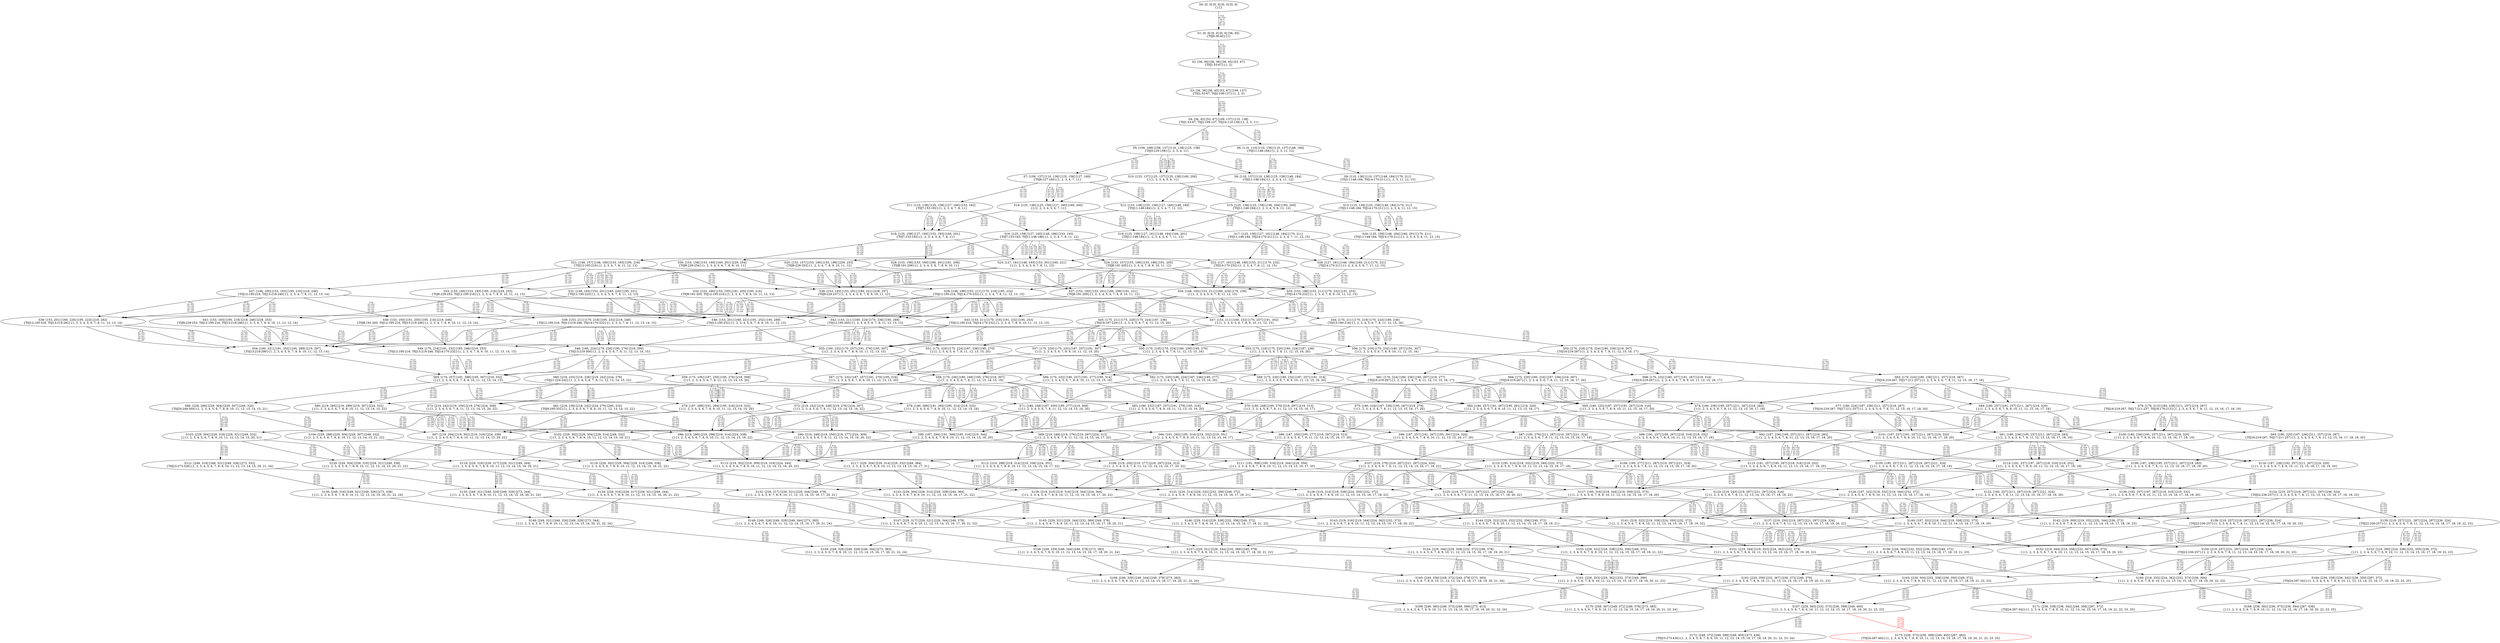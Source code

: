 digraph {
	S0[label="S0: [0, 0] [0, 0] [0, 0] [0, 0] \n{}{}"];
	S1[label="S1: [0, 0] [0, 0] [0, 0] [36, 45] \n{T0J0:36-45}{1}"];
	S2[label="S2: [36, 36] [36, 36] [36, 45] [53, 67] \n{T0J1:53-67}{1, 2}"];
	S3[label="S3: [36, 36] [36, 45] [53, 67] [109, 137] \n{T0J1:53-67, T0J2:109-137}{1, 2, 3}"];
	S4[label="S4: [36, 45] [53, 67] [109, 137] [110, 138] \n{T0J1:53-67, T0J2:109-137, T0J10:110-138}{1, 2, 3, 11}"];
	S5[label="S5: [109, 109] [109, 137] [110, 138] [125, 158] \n{T0J3:125-158}{1, 2, 3, 4, 11}"];
	S6[label="S6: [110, 110] [110, 136] [110, 137] [148, 184] \n{T0J11:148-184}{1, 2, 3, 11, 12}"];
	S7[label="S7: [109, 137] [110, 138] [125, 158] [127, 160] \n{T0J6:127-160}{1, 2, 3, 4, 7, 11}"];
	S8[label="S8: [110, 137] [110, 138] [125, 158] [148, 184] \n{T0J11:148-184}{1, 2, 3, 4, 11, 12}"];
	S9[label="S9: [110, 136] [110, 137] [148, 184] [170, 211] \n{T0J11:148-184, T0J14:170-211}{1, 2, 3, 11, 12, 15}"];
	S10[label="S10: [125, 137] [125, 137] [125, 138] [160, 200] \n{}{1, 2, 3, 4, 5, 6, 11}"];
	S11[label="S11: [110, 138] [125, 158] [127, 160] [153, 192] \n{T0J7:153-192}{1, 2, 3, 4, 7, 8, 11}"];
	S12[label="S12: [110, 138] [125, 158] [127, 160] [148, 184] \n{T0J11:148-184}{1, 2, 3, 4, 7, 11, 12}"];
	S13[label="S13: [110, 138] [125, 158] [148, 184] [170, 211] \n{T0J11:148-184, T0J14:170-211}{1, 2, 3, 4, 11, 12, 15}"];
	S14[label="S14: [125, 138] [125, 158] [127, 160] [160, 200] \n{}{1, 2, 3, 4, 5, 6, 7, 11}"];
	S15[label="S15: [125, 138] [125, 158] [148, 184] [160, 200] \n{T0J11:148-184}{1, 2, 3, 4, 5, 6, 11, 12}"];
	S16[label="S16: [125, 158] [127, 160] [148, 186] [153, 193] \n{T0J7:153-193, T0J11:148-186}{1, 2, 3, 4, 7, 8, 11, 12}"];
	S17[label="S17: [125, 158] [127, 161] [148, 184] [170, 211] \n{T0J11:148-184, T0J14:170-211}{1, 2, 3, 4, 7, 11, 12, 15}"];
	S18[label="S18: [125, 158] [127, 160] [153, 193] [160, 201] \n{T0J7:153-193}{1, 2, 3, 4, 5, 6, 7, 8, 11}"];
	S19[label="S19: [125, 158] [127, 161] [148, 184] [160, 201] \n{T0J11:148-184}{1, 2, 3, 4, 5, 6, 7, 11, 12}"];
	S20[label="S20: [125, 158] [148, 184] [160, 201] [170, 211] \n{T0J11:148-184, T0J14:170-211}{1, 2, 3, 4, 5, 6, 11, 12, 15}"];
	S21[label="S21: [148, 157] [148, 160] [153, 193] [195, 216] \n{T0J12:195-216}{1, 2, 3, 4, 7, 8, 11, 12, 13}"];
	S22[label="S22: [127, 161] [148, 186] [153, 211] [170, 232] \n{T0J14:170-232}{1, 2, 3, 4, 7, 8, 11, 12, 15}"];
	S23[label="S23: [127, 161] [148, 193] [153, 201] [160, 221] \n{}{1, 2, 3, 4, 5, 6, 7, 8, 11, 12}"];
	S24[label="S24: [153, 157] [153, 160] [153, 186] [191, 205] \n{T0J8:191-205}{1, 2, 3, 4, 7, 8, 9, 10, 11, 12}"];
	S25[label="S25: [153, 157] [153, 160] [153, 186] [229, 253] \n{T0J9:229-253}{1, 2, 3, 4, 7, 8, 9, 10, 11, 12}"];
	S26[label="S26: [127, 181] [148, 184] [160, 211] [170, 221] \n{T0J14:170-211}{1, 2, 3, 4, 5, 6, 7, 11, 12, 15}"];
	S27[label="S27: [148, 160] [153, 193] [195, 216] [219, 246] \n{T0J12:195-216, T0J13:219-246}{1, 2, 3, 4, 7, 8, 11, 12, 13, 14}"];
	S28[label="S28: [148, 186] [153, 211] [170, 216] [195, 232] \n{T0J12:195-216, T0J14:170-232}{1, 2, 3, 4, 7, 8, 11, 12, 13, 15}"];
	S29[label="S29: [153, 158] [153, 160] [160, 201] [191, 206] \n{T0J8:191-206}{1, 2, 3, 4, 5, 6, 7, 8, 9, 10, 11}"];
	S30[label="S30: [153, 158] [153, 160] [160, 201] [229, 254] \n{T0J9:229-254}{1, 2, 3, 4, 5, 6, 7, 8, 9, 10, 11}"];
	S31[label="S31: [148, 193] [153, 201] [160, 220] [195, 221] \n{T0J12:195-220}{1, 2, 3, 4, 5, 6, 7, 8, 11, 12, 13}"];
	S32[label="S32: [153, 160] [153, 193] [191, 205] [195, 216] \n{T0J8:191-205, T0J12:195-216}{1, 2, 3, 4, 7, 8, 9, 10, 11, 12, 13}"];
	S33[label="S33: [153, 160] [153, 193] [195, 216] [229, 253] \n{T0J9:229-253, T0J12:195-216}{1, 2, 3, 4, 7, 8, 9, 10, 11, 12, 13}"];
	S34[label="S34: [148, 193] [153, 211] [160, 224] [170, 236] \n{}{1, 2, 3, 4, 5, 6, 7, 8, 11, 12, 15}"];
	S35[label="S35: [153, 186] [153, 211] [170, 232] [191, 253] \n{T0J14:170-232}{1, 2, 3, 4, 7, 8, 9, 10, 11, 12, 15}"];
	S36[label="S36: [153, 211] [170, 216] [195, 232] [219, 246] \n{T0J12:195-216, T0J13:219-246, T0J14:170-232}{1, 2, 3, 4, 7, 8, 11, 12, 13, 14, 15}"];
	S37[label="S37: [153, 193] [153, 201] [160, 209] [191, 221] \n{T0J8:191-209}{1, 2, 3, 4, 5, 6, 7, 8, 9, 10, 11, 12}"];
	S38[label="S38: [153, 193] [153, 201] [160, 221] [229, 257] \n{T0J9:229-257}{1, 2, 3, 4, 5, 6, 7, 8, 9, 10, 11, 12}"];
	S39[label="S39: [153, 201] [160, 220] [195, 223] [219, 282] \n{T0J12:195-220, T0J13:219-282}{1, 2, 3, 4, 5, 6, 7, 8, 11, 12, 13, 14}"];
	S40[label="S40: [153, 193] [191, 205] [195, 216] [219, 246] \n{T0J8:191-205, T0J12:195-216, T0J13:219-246}{1, 2, 3, 4, 7, 8, 9, 10, 11, 12, 13, 14}"];
	S41[label="S41: [153, 193] [195, 216] [219, 246] [229, 253] \n{T0J9:229-253, T0J12:195-216, T0J13:219-246}{1, 2, 3, 4, 7, 8, 9, 10, 11, 12, 13, 14}"];
	S42[label="S42: [153, 211] [160, 224] [170, 236] [195, 268] \n{T0J12:195-265}{1, 2, 3, 4, 5, 6, 7, 8, 11, 12, 13, 15}"];
	S43[label="S43: [153, 211] [170, 216] [191, 232] [195, 253] \n{T0J12:195-216, T0J14:170-232}{1, 2, 3, 4, 7, 8, 9, 10, 11, 12, 13, 15}"];
	S44[label="S44: [170, 211] [170, 218] [170, 224] [180, 236] \n{T0J15:180-218}{1, 2, 3, 4, 5, 6, 7, 8, 11, 12, 15, 16}"];
	S45[label="S45: [175, 211] [175, 220] [175, 224] [187, 236] \n{T0J19:187-220}{1, 2, 3, 4, 5, 6, 7, 8, 11, 12, 15, 20}"];
	S46[label="S46: [153, 201] [160, 221] [191, 252] [195, 289] \n{T0J12:195-252}{1, 2, 3, 4, 5, 6, 7, 8, 9, 10, 11, 12, 13}"];
	S47[label="S47: [153, 211] [160, 232] [170, 257] [191, 302] \n{}{1, 2, 3, 4, 5, 6, 7, 8, 9, 10, 11, 12, 15}"];
	S48[label="S48: [160, 224] [170, 236] [195, 276] [219, 300] \n{T0J13:219-300}{1, 2, 3, 4, 5, 6, 7, 8, 11, 12, 13, 14, 15}"];
	S49[label="S49: [170, 216] [191, 232] [195, 246] [219, 253] \n{T0J12:195-216, T0J13:219-246, T0J14:170-232}{1, 2, 3, 4, 7, 8, 9, 10, 11, 12, 13, 14, 15}"];
	S50[label="S50: [170, 218] [170, 224] [180, 236] [195, 270] \n{}{1, 2, 3, 4, 5, 6, 7, 8, 11, 12, 13, 15, 16}"];
	S51[label="S51: [175, 220] [175, 224] [187, 236] [195, 270] \n{}{1, 2, 3, 4, 5, 6, 7, 8, 11, 12, 13, 15, 20}"];
	S52[label="S52: [170, 218] [170, 224] [180, 236] [219, 267] \n{T0J16:219-267}{1, 2, 3, 4, 5, 6, 7, 8, 11, 12, 15, 16, 17}"];
	S53[label="S53: [175, 218] [175, 220] [180, 224] [187, 236] \n{}{1, 2, 3, 4, 5, 6, 7, 8, 11, 12, 15, 16, 20}"];
	S54[label="S54: [160, 221] [191, 252] [195, 289] [219, 297] \n{T0J13:219-290}{1, 2, 3, 4, 5, 6, 7, 8, 9, 10, 11, 12, 13, 14}"];
	S55[label="S55: [160, 232] [170, 257] [191, 276] [195, 307] \n{}{1, 2, 3, 4, 5, 6, 7, 8, 9, 10, 11, 12, 13, 15}"];
	S56[label="S56: [170, 218] [170, 232] [180, 257] [191, 307] \n{}{1, 2, 3, 4, 5, 6, 7, 8, 9, 10, 11, 12, 15, 16}"];
	S57[label="S57: [175, 220] [175, 232] [187, 257] [191, 307] \n{}{1, 2, 3, 4, 5, 6, 7, 8, 9, 10, 11, 12, 15, 20}"];
	S58[label="S58: [170, 236] [180, 248] [195, 276] [219, 307] \n{}{1, 2, 3, 4, 5, 6, 7, 8, 11, 12, 13, 14, 15, 16}"];
	S59[label="S59: [175, 236] [187, 250] [195, 276] [219, 309] \n{}{1, 2, 3, 4, 5, 6, 7, 8, 11, 12, 13, 14, 15, 20}"];
	S60[label="S60: [219, 235] [219, 236] [219, 242] [224, 276] \n{T0J21:224-242}{1, 2, 3, 4, 5, 6, 7, 8, 11, 12, 13, 14, 15, 22}"];
	S61[label="S61: [170, 224] [180, 236] [195, 267] [219, 277] \n{T0J16:219-267}{1, 2, 3, 4, 5, 6, 7, 8, 11, 12, 13, 15, 16, 17}"];
	S62[label="S62: [175, 220] [180, 224] [187, 236] [195, 277] \n{}{1, 2, 3, 4, 5, 6, 7, 8, 11, 12, 13, 15, 16, 20}"];
	S63[label="S63: [170, 224] [180, 236] [211, 257] [219, 267] \n{T0J16:219-267, T0J17:211-257}{1, 2, 3, 4, 5, 6, 7, 8, 11, 12, 15, 16, 17, 18}"];
	S64[label="S64: [175, 220] [180, 224] [187, 236] [219, 267] \n{T0J16:219-267}{1, 2, 3, 4, 5, 6, 7, 8, 11, 12, 15, 16, 17, 20}"];
	S65[label="S65: [170, 257] [191, 289] [195, 307] [219, 332] \n{}{1, 2, 3, 4, 5, 6, 7, 8, 9, 10, 11, 12, 13, 14, 15}"];
	S66[label="S66: [170, 232] [180, 257] [191, 277] [195, 314] \n{}{1, 2, 3, 4, 5, 6, 7, 8, 9, 10, 11, 12, 13, 15, 16}"];
	S67[label="S67: [175, 232] [187, 257] [191, 279] [195, 316] \n{}{1, 2, 3, 4, 5, 6, 7, 8, 9, 10, 11, 12, 13, 15, 20}"];
	S68[label="S68: [170, 232] [180, 257] [191, 267] [219, 314] \n{T0J16:219-267}{1, 2, 3, 4, 5, 6, 7, 8, 9, 10, 11, 12, 15, 16, 17}"];
	S69[label="S69: [175, 220] [180, 232] [187, 257] [191, 314] \n{}{1, 2, 3, 4, 5, 6, 7, 8, 9, 10, 11, 12, 15, 16, 20}"];
	S70[label="S70: [180, 248] [195, 276] [219, 297] [219, 313] \n{}{1, 2, 3, 4, 5, 6, 7, 8, 11, 12, 13, 14, 15, 16, 17}"];
	S71[label="S71: [180, 248] [187, 250] [195, 277] [219, 309] \n{}{1, 2, 3, 4, 5, 6, 7, 8, 11, 12, 13, 14, 15, 16, 20}"];
	S72[label="S72: [219, 242] [219, 248] [219, 276] [224, 307] \n{}{1, 2, 3, 4, 5, 6, 7, 8, 11, 12, 13, 14, 15, 16, 22}"];
	S73[label="S73: [219, 242] [219, 250] [219, 276] [224, 309] \n{}{1, 2, 3, 4, 5, 6, 7, 8, 11, 12, 13, 14, 15, 20, 22}"];
	S74[label="S74: [180, 236] [195, 257] [211, 267] [219, 283] \n{}{1, 2, 3, 4, 5, 6, 7, 8, 11, 12, 13, 15, 16, 17, 18}"];
	S75[label="S75: [180, 224] [187, 236] [195, 267] [219, 279] \n{}{1, 2, 3, 4, 5, 6, 7, 8, 11, 12, 13, 15, 16, 17, 20}"];
	S76[label="S76: [176, 213] [180, 236] [211, 257] [219, 267] \n{T0J16:219-267, T0J17:211-257, T0J18:176-213}{1, 2, 3, 4, 5, 6, 7, 8, 11, 12, 15, 16, 17, 18, 19}"];
	S77[label="S77: [180, 224] [187, 236] [211, 257] [219, 267] \n{T0J16:219-267, T0J17:211-257}{1, 2, 3, 4, 5, 6, 7, 8, 11, 12, 15, 16, 17, 18, 20}"];
	S78[label="S78: [180, 289] [191, 292] [195, 314] [219, 332] \n{}{1, 2, 3, 4, 5, 6, 7, 8, 9, 10, 11, 12, 13, 14, 15, 16}"];
	S79[label="S79: [187, 289] [191, 294] [195, 316] [219, 332] \n{}{1, 2, 3, 4, 5, 6, 7, 8, 9, 10, 11, 12, 13, 14, 15, 20}"];
	S80[label="S80: [219, 285] [219, 289] [219, 307] [224, 332] \n{}{1, 2, 3, 4, 5, 6, 7, 8, 9, 10, 11, 12, 13, 14, 15, 22}"];
	S81[label="S81: [219, 236] [219, 242] [224, 276] [295, 332] \n{T0J9:295-332}{1, 2, 3, 4, 5, 6, 7, 8, 9, 10, 11, 12, 13, 14, 15, 22}"];
	S82[label="S82: [180, 257] [191, 267] [195, 291] [219, 320] \n{}{1, 2, 3, 4, 5, 6, 7, 8, 9, 10, 11, 12, 13, 15, 16, 17}"];
	S83[label="S83: [180, 232] [187, 257] [191, 279] [195, 316] \n{}{1, 2, 3, 4, 5, 6, 7, 8, 9, 10, 11, 12, 13, 15, 16, 20}"];
	S84[label="S84: [180, 257] [191, 257] [211, 267] [219, 320] \n{}{1, 2, 3, 4, 5, 6, 7, 8, 9, 10, 11, 12, 15, 16, 17, 18}"];
	S85[label="S85: [180, 232] [187, 257] [191, 267] [219, 316] \n{}{1, 2, 3, 4, 5, 6, 7, 8, 9, 10, 11, 12, 15, 16, 17, 20}"];
	S86[label="S86: [229, 289] [229, 304] [229, 307] [249, 332] \n{T0J20:249-304}{1, 2, 3, 4, 5, 6, 7, 8, 9, 10, 11, 12, 13, 14, 15, 21}"];
	S87[label="S87: [195, 276] [211, 287] [219, 297] [221, 324] \n{}{1, 2, 3, 4, 5, 6, 7, 8, 11, 12, 13, 14, 15, 16, 17, 18}"];
	S88[label="S88: [187, 250] [195, 277] [219, 297] [219, 313] \n{}{1, 2, 3, 4, 5, 6, 7, 8, 11, 12, 13, 14, 15, 16, 17, 20}"];
	S89[label="S89: [219, 248] [219, 276] [219, 297] [224, 313] \n{}{1, 2, 3, 4, 5, 6, 7, 8, 11, 12, 13, 14, 15, 16, 17, 22}"];
	S90[label="S90: [219, 248] [219, 250] [219, 277] [224, 309] \n{}{1, 2, 3, 4, 5, 6, 7, 8, 11, 12, 13, 14, 15, 16, 20, 22}"];
	S91[label="S91: [180, 236] [195, 257] [211, 267] [219, 283] \n{}{1, 2, 3, 4, 5, 6, 7, 8, 11, 12, 13, 15, 16, 17, 18, 19}"];
	S92[label="S92: [187, 236] [195, 257] [211, 267] [219, 283] \n{}{1, 2, 3, 4, 5, 6, 7, 8, 11, 12, 13, 15, 16, 17, 18, 20}"];
	S93[label="S93: [180, 220] [187, 236] [211, 257] [219, 267] \n{T0J16:219-267, T0J17:211-257}{1, 2, 3, 4, 5, 6, 7, 8, 11, 12, 15, 16, 17, 18, 19, 20}"];
	S94[label="S94: [191, 292] [195, 314] [219, 332] [219, 351] \n{}{1, 2, 3, 4, 5, 6, 7, 8, 9, 10, 11, 12, 13, 14, 15, 16, 17}"];
	S95[label="S95: [187, 294] [191, 309] [195, 316] [219, 344] \n{}{1, 2, 3, 4, 5, 6, 7, 8, 9, 10, 11, 12, 13, 14, 15, 16, 20}"];
	S96[label="S96: [219, 289] [219, 298] [219, 314] [224, 338] \n{}{1, 2, 3, 4, 5, 6, 7, 8, 9, 10, 11, 12, 13, 14, 15, 16, 22}"];
	S97[label="S97: [219, 294] [219, 302] [219, 316] [224, 338] \n{}{1, 2, 3, 4, 5, 6, 7, 8, 9, 10, 11, 12, 13, 14, 15, 20, 22}"];
	S98[label="S98: [191, 257] [195, 267] [218, 316] [219, 332] \n{}{1, 2, 3, 4, 5, 6, 7, 8, 9, 10, 11, 12, 13, 15, 16, 17, 18}"];
	S99[label="S99: [187, 257] [191, 267] [195, 291] [219, 320] \n{}{1, 2, 3, 4, 5, 6, 7, 8, 9, 10, 11, 12, 13, 15, 16, 17, 20}"];
	S100[label="S100: [180, 236] [191, 257] [211, 267] [219, 320] \n{}{1, 2, 3, 4, 5, 6, 7, 8, 9, 10, 11, 12, 15, 16, 17, 18, 19}"];
	S101[label="S101: [187, 257] [191, 257] [211, 267] [219, 320] \n{}{1, 2, 3, 4, 5, 6, 7, 8, 9, 10, 11, 12, 15, 16, 17, 18, 20}"];
	S102[label="S102: [229, 302] [229, 304] [229, 314] [249, 332] \n{}{1, 2, 3, 4, 5, 6, 7, 8, 9, 10, 11, 12, 13, 14, 15, 16, 21}"];
	S103[label="S103: [229, 304] [229, 316] [229, 321] [249, 332] \n{}{1, 2, 3, 4, 5, 6, 7, 8, 9, 10, 11, 12, 13, 14, 15, 20, 21}"];
	S104[label="S104: [229, 289] [229, 304] [229, 307] [249, 332] \n{}{1, 2, 3, 4, 5, 6, 7, 8, 9, 10, 11, 12, 13, 14, 15, 21, 22}"];
	S105[label="S105: [195, 257] [211, 287] [219, 297] [221, 324] \n{}{1, 2, 3, 4, 5, 6, 7, 8, 11, 12, 13, 14, 15, 16, 17, 18, 19}"];
	S106[label="S106: [195, 277] [211, 287] [219, 297] [221, 324] \n{}{1, 2, 3, 4, 5, 6, 7, 8, 11, 12, 13, 14, 15, 16, 17, 18, 20}"];
	S107[label="S107: [219, 276] [219, 287] [221, 297] [224, 324] \n{}{1, 2, 3, 4, 5, 6, 7, 8, 11, 12, 13, 14, 15, 16, 17, 18, 22}"];
	S108[label="S108: [219, 250] [219, 277] [219, 297] [224, 313] \n{}{1, 2, 3, 4, 5, 6, 7, 8, 11, 12, 13, 14, 15, 16, 17, 20, 22}"];
	S109[label="S109: [187, 236] [195, 257] [211, 267] [219, 283] \n{}{1, 2, 3, 4, 5, 6, 7, 8, 11, 12, 13, 15, 16, 17, 18, 19, 20}"];
	S110[label="S110: [195, 314] [218, 332] [219, 344] [232, 372] \n{}{1, 2, 3, 4, 5, 6, 7, 8, 9, 10, 11, 12, 13, 14, 15, 16, 17, 18}"];
	S111[label="S111: [191, 309] [195, 316] [219, 344] [219, 358] \n{}{1, 2, 3, 4, 5, 6, 7, 8, 9, 10, 11, 12, 13, 14, 15, 16, 17, 20}"];
	S112[label="S112: [219, 298] [219, 314] [219, 338] [224, 351] \n{}{1, 2, 3, 4, 5, 6, 7, 8, 9, 10, 11, 12, 13, 14, 15, 16, 17, 22}"];
	S113[label="S113: [219, 302] [219, 309] [219, 316] [224, 344] \n{}{1, 2, 3, 4, 5, 6, 7, 8, 9, 10, 11, 12, 13, 14, 15, 16, 20, 22}"];
	S114[label="S114: [191, 257] [197, 267] [218, 316] [219, 332] \n{}{1, 2, 3, 4, 5, 6, 7, 8, 9, 10, 11, 12, 13, 15, 16, 17, 18, 19}"];
	S115[label="S115: [191, 257] [195, 267] [218, 316] [219, 332] \n{}{1, 2, 3, 4, 5, 6, 7, 8, 9, 10, 11, 12, 13, 15, 16, 17, 18, 20}"];
	S116[label="S116: [187, 236] [192, 257] [211, 267] [219, 320] \n{}{1, 2, 3, 4, 5, 6, 7, 8, 9, 10, 11, 12, 15, 16, 17, 18, 19, 20}"];
	S117[label="S117: [229, 304] [229, 314] [229, 332] [249, 364] \n{}{1, 2, 3, 4, 5, 6, 7, 8, 9, 10, 11, 12, 13, 14, 15, 16, 17, 21}"];
	S118[label="S118: [229, 316] [229, 317] [229, 321] [249, 344] \n{}{1, 2, 3, 4, 5, 6, 7, 8, 9, 10, 11, 12, 13, 14, 15, 16, 20, 21}"];
	S119[label="S119: [229, 302] [229, 304] [229, 314] [249, 338] \n{}{1, 2, 3, 4, 5, 6, 7, 8, 9, 10, 11, 12, 13, 14, 15, 16, 21, 22}"];
	S120[label="S120: [229, 304] [229, 316] [229, 321] [249, 338] \n{}{1, 2, 3, 4, 5, 6, 7, 8, 9, 10, 11, 12, 13, 14, 15, 20, 21, 22}"];
	S121[label="S121: [249, 316] [249, 321] [249, 326] [273, 332] \n{T0J23:273-326}{1, 2, 3, 4, 5, 6, 7, 8, 9, 10, 11, 12, 13, 14, 15, 20, 21, 24}"];
	S122[label="S122: [195, 257] [211, 287] [219, 297] [221, 324] \n{}{1, 2, 3, 4, 5, 6, 7, 8, 11, 12, 13, 14, 15, 16, 17, 18, 19, 20}"];
	S123[label="S123: [219, 243] [219, 287] [221, 297] [224, 324] \n{}{1, 2, 3, 4, 5, 6, 7, 8, 11, 12, 13, 14, 15, 16, 17, 18, 19, 22}"];
	S124[label="S124: [219, 257] [219, 287] [221, 297] [236, 324] \n{T0J22:236-257}{1, 2, 3, 4, 5, 6, 7, 8, 11, 12, 13, 14, 15, 16, 17, 18, 19, 23}"];
	S125[label="S125: [219, 277] [219, 287] [221, 297] [224, 324] \n{}{1, 2, 3, 4, 5, 6, 7, 8, 11, 12, 13, 14, 15, 16, 17, 18, 20, 22}"];
	S126[label="S126: [197, 322] [218, 332] [219, 344] [232, 372] \n{}{1, 2, 3, 4, 5, 6, 7, 8, 9, 10, 11, 12, 13, 14, 15, 16, 17, 18, 19}"];
	S127[label="S127: [195, 316] [218, 344] [219, 358] [232, 373] \n{}{1, 2, 3, 4, 5, 6, 7, 8, 9, 10, 11, 12, 13, 14, 15, 16, 17, 18, 20}"];
	S128[label="S128: [219, 314] [219, 338] [224, 350] [232, 372] \n{}{1, 2, 3, 4, 5, 6, 7, 8, 9, 10, 11, 12, 13, 14, 15, 16, 17, 18, 22}"];
	S129[label="S129: [219, 310] [219, 316] [219, 344] [224, 364] \n{}{1, 2, 3, 4, 5, 6, 7, 8, 9, 10, 11, 12, 13, 14, 15, 16, 17, 20, 22}"];
	S130[label="S130: [192, 257] [197, 267] [218, 316] [219, 332] \n{}{1, 2, 3, 4, 5, 6, 7, 8, 9, 10, 11, 12, 13, 15, 16, 17, 18, 19, 20}"];
	S131[label="S131: [229, 314] [229, 332] [232, 356] [249, 372] \n{}{1, 2, 3, 4, 5, 6, 7, 8, 9, 10, 11, 12, 13, 14, 15, 16, 17, 18, 21}"];
	S132[label="S132: [229, 317] [229, 321] [229, 344] [249, 378] \n{}{1, 2, 3, 4, 5, 6, 7, 8, 9, 10, 11, 12, 13, 14, 15, 16, 17, 20, 21}"];
	S133[label="S133: [229, 304] [229, 314] [229, 338] [249, 364] \n{}{1, 2, 3, 4, 5, 6, 7, 8, 9, 10, 11, 12, 13, 14, 15, 16, 17, 21, 22}"];
	S134[label="S134: [229, 316] [229, 317] [229, 321] [249, 344] \n{}{1, 2, 3, 4, 5, 6, 7, 8, 9, 10, 11, 12, 13, 14, 15, 16, 20, 21, 22}"];
	S135[label="S135: [249, 321] [249, 326] [249, 329] [273, 344] \n{}{1, 2, 3, 4, 5, 6, 7, 8, 9, 10, 11, 12, 13, 14, 15, 16, 20, 21, 24}"];
	S136[label="S136: [249, 316] [249, 321] [249, 326] [273, 338] \n{}{1, 2, 3, 4, 5, 6, 7, 8, 9, 10, 11, 12, 13, 14, 15, 20, 21, 22, 24}"];
	S137[label="S137: [219, 250] [219, 287] [221, 297] [224, 324] \n{}{1, 2, 3, 4, 5, 6, 7, 8, 11, 12, 13, 14, 15, 16, 17, 18, 19, 20, 22}"];
	S138[label="S138: [219, 257] [219, 287] [221, 297] [236, 324] \n{T0J22:236-257}{1, 2, 3, 4, 5, 6, 7, 8, 11, 12, 13, 14, 15, 16, 17, 18, 19, 20, 23}"];
	S139[label="S139: [219, 257] [221, 287] [224, 297] [236, 324] \n{T0J22:236-257}{1, 2, 3, 4, 5, 6, 7, 8, 11, 12, 13, 14, 15, 16, 17, 18, 19, 22, 23}"];
	S140[label="S140: [197, 332] [218, 344] [219, 358] [232, 373] \n{}{1, 2, 3, 4, 5, 6, 7, 8, 9, 10, 11, 12, 13, 14, 15, 16, 17, 18, 19, 20}"];
	S141[label="S141: [219, 322] [219, 338] [224, 350] [232, 372] \n{}{1, 2, 3, 4, 5, 6, 7, 8, 9, 10, 11, 12, 13, 14, 15, 16, 17, 18, 19, 22}"];
	S142[label="S142: [219, 300] [219, 332] [232, 344] [236, 372] \n{}{1, 2, 3, 4, 5, 6, 7, 8, 9, 10, 11, 12, 13, 14, 15, 16, 17, 18, 19, 23}"];
	S143[label="S143: [219, 316] [219, 344] [224, 362] [232, 373] \n{}{1, 2, 3, 4, 5, 6, 7, 8, 9, 10, 11, 12, 13, 14, 15, 16, 17, 18, 20, 22}"];
	S144[label="S144: [229, 322] [229, 332] [232, 356] [249, 372] \n{}{1, 2, 3, 4, 5, 6, 7, 8, 9, 10, 11, 12, 13, 14, 15, 16, 17, 18, 19, 21}"];
	S145[label="S145: [229, 321] [229, 344] [232, 369] [249, 378] \n{}{1, 2, 3, 4, 5, 6, 7, 8, 9, 10, 11, 12, 13, 14, 15, 16, 17, 18, 20, 21}"];
	S146[label="S146: [229, 314] [229, 338] [232, 356] [249, 372] \n{}{1, 2, 3, 4, 5, 6, 7, 8, 9, 10, 11, 12, 13, 14, 15, 16, 17, 18, 21, 22}"];
	S147[label="S147: [229, 317] [229, 321] [229, 344] [249, 378] \n{}{1, 2, 3, 4, 5, 6, 7, 8, 9, 10, 11, 12, 13, 14, 15, 16, 17, 20, 21, 22}"];
	S148[label="S148: [249, 326] [249, 329] [249, 344] [273, 383] \n{}{1, 2, 3, 4, 5, 6, 7, 8, 9, 10, 11, 12, 13, 14, 15, 16, 17, 20, 21, 24}"];
	S149[label="S149: [249, 321] [249, 326] [249, 329] [273, 344] \n{}{1, 2, 3, 4, 5, 6, 7, 8, 9, 10, 11, 12, 13, 14, 15, 16, 20, 21, 22, 24}"];
	S150[label="S150: [219, 257] [221, 287] [224, 297] [236, 324] \n{T0J22:236-257}{1, 2, 3, 4, 5, 6, 7, 8, 11, 12, 13, 14, 15, 16, 17, 18, 19, 20, 22, 23}"];
	S151[label="S151: [219, 344] [219, 353] [224, 362] [232, 373] \n{}{1, 2, 3, 4, 5, 6, 7, 8, 9, 10, 11, 12, 13, 14, 15, 16, 17, 18, 19, 20, 22}"];
	S152[label="S152: [219, 344] [219, 358] [232, 367] [236, 373] \n{}{1, 2, 3, 4, 5, 6, 7, 8, 9, 10, 11, 12, 13, 14, 15, 16, 17, 18, 19, 20, 23}"];
	S153[label="S153: [219, 300] [224, 338] [232, 350] [236, 372] \n{}{1, 2, 3, 4, 5, 6, 7, 8, 9, 10, 11, 12, 13, 14, 15, 16, 17, 18, 19, 22, 23}"];
	S154[label="S154: [229, 344] [229, 358] [232, 372] [249, 378] \n{}{1, 2, 3, 4, 5, 6, 7, 8, 9, 10, 11, 12, 13, 14, 15, 16, 17, 18, 19, 20, 21}"];
	S155[label="S155: [229, 322] [229, 338] [232, 356] [249, 372] \n{}{1, 2, 3, 4, 5, 6, 7, 8, 9, 10, 11, 12, 13, 14, 15, 16, 17, 18, 19, 21, 22}"];
	S156[label="S156: [229, 304] [232, 332] [236, 356] [249, 372] \n{}{1, 2, 3, 4, 5, 6, 7, 8, 9, 10, 11, 12, 13, 14, 15, 16, 17, 18, 19, 21, 23}"];
	S157[label="S157: [229, 321] [229, 344] [232, 369] [249, 378] \n{}{1, 2, 3, 4, 5, 6, 7, 8, 9, 10, 11, 12, 13, 14, 15, 16, 17, 18, 20, 21, 22}"];
	S158[label="S158: [249, 329] [249, 344] [249, 378] [273, 383] \n{}{1, 2, 3, 4, 5, 6, 7, 8, 9, 10, 11, 12, 13, 14, 15, 16, 17, 18, 20, 21, 24}"];
	S159[label="S159: [249, 326] [249, 329] [249, 344] [273, 383] \n{}{1, 2, 3, 4, 5, 6, 7, 8, 9, 10, 11, 12, 13, 14, 15, 16, 17, 20, 21, 22, 24}"];
	S160[label="S160: [219, 353] [224, 362] [232, 373] [236, 394] \n{}{1, 2, 3, 4, 5, 6, 7, 8, 9, 10, 11, 12, 13, 14, 15, 16, 17, 18, 19, 20, 22, 23}"];
	S161[label="S161: [229, 353] [229, 362] [232, 373] [249, 399] \n{}{1, 2, 3, 4, 5, 6, 7, 8, 9, 10, 11, 12, 13, 14, 15, 16, 17, 18, 19, 20, 21, 22}"];
	S162[label="S162: [229, 358] [232, 367] [236, 372] [249, 378] \n{}{1, 2, 3, 4, 5, 6, 7, 8, 9, 10, 11, 12, 13, 14, 15, 16, 17, 18, 19, 20, 21, 23}"];
	S163[label="S163: [229, 304] [232, 338] [236, 356] [249, 372] \n{}{1, 2, 3, 4, 5, 6, 7, 8, 9, 10, 11, 12, 13, 14, 15, 16, 17, 18, 19, 21, 22, 23}"];
	S164[label="S164: [236, 338] [236, 342] [236, 350] [287, 372] \n{T0J24:287-342}{1, 2, 3, 4, 5, 6, 7, 8, 9, 10, 11, 12, 13, 14, 15, 16, 17, 18, 19, 22, 23, 25}"];
	S165[label="S165: [249, 358] [249, 372] [249, 378] [273, 383] \n{}{1, 2, 3, 4, 5, 6, 7, 8, 9, 10, 11, 12, 13, 14, 15, 16, 17, 18, 19, 20, 21, 24}"];
	S166[label="S166: [249, 329] [249, 344] [249, 378] [273, 383] \n{}{1, 2, 3, 4, 5, 6, 7, 8, 9, 10, 11, 12, 13, 14, 15, 16, 17, 18, 20, 21, 22, 24}"];
	S167[label="S167: [229, 365] [232, 373] [236, 399] [249, 405] \n{}{1, 2, 3, 4, 5, 6, 7, 8, 9, 10, 11, 12, 13, 14, 15, 16, 17, 18, 19, 20, 21, 22, 23}"];
	S168[label="S168: [236, 362] [236, 373] [236, 394] [287, 436] \n{}{1, 2, 3, 4, 5, 6, 7, 8, 9, 10, 11, 12, 13, 14, 15, 16, 17, 18, 19, 20, 22, 23, 25}"];
	S169[label="S169: [249, 365] [249, 373] [249, 399] [273, 413] \n{}{1, 2, 3, 4, 5, 6, 7, 8, 9, 10, 11, 12, 13, 14, 15, 16, 17, 18, 19, 20, 21, 22, 24}"];
	S170[label="S170: [249, 367] [249, 372] [249, 378] [273, 383] \n{}{1, 2, 3, 4, 5, 6, 7, 8, 9, 10, 11, 12, 13, 14, 15, 16, 17, 18, 19, 20, 21, 23, 24}"];
	S171[label="S171: [236, 338] [236, 342] [249, 356] [287, 372] \n{T0J24:287-342}{1, 2, 3, 4, 5, 6, 7, 8, 9, 10, 11, 12, 13, 14, 15, 16, 17, 18, 19, 21, 22, 23, 25}"];
	S172[label="S172: [249, 373] [249, 399] [249, 405] [273, 430] \n{T0J23:273-430}{1, 2, 3, 4, 5, 6, 7, 8, 9, 10, 11, 12, 13, 14, 15, 16, 17, 18, 19, 20, 21, 22, 23, 24}"];
	S173[label="S173: [236, 373] [236, 399] [249, 405] [287, 462] \n{T0J24:287-462}{1, 2, 3, 4, 5, 6, 7, 8, 9, 10, 11, 12, 13, 14, 15, 16, 17, 18, 19, 20, 21, 22, 23, 25}"];
	S0 -> S1[label="T0 J0\nDL=450\nES=0\nLS=0\nEF=36\nLF=45",fontsize=8];
	S1 -> S2[label="T0 J1\nDL=450\nES=36\nLS=45\nEF=53\nLF=67",fontsize=8];
	S2 -> S3[label="T0 J2\nDL=450\nES=36\nLS=45\nEF=109\nLF=137",fontsize=8];
	S3 -> S4[label="T0 J10\nDL=450\nES=36\nLS=45\nEF=110\nLF=138",fontsize=8];
	S4 -> S5[label="T0 J3\nDL=450\nES=109\nLS=137\nEF=125\nLF=158",fontsize=8];
	S4 -> S6[label="T0 J11\nDL=450\nES=110\nLS=136\nEF=148\nLF=184",fontsize=8];
	S5 -> S10[label="T0 J4\nDL=450\nES=125\nLS=137\nEF=175\nLF=200",fontsize=8];
	S5 -> S10[label="T0 J5\nDL=450\nES=125\nLS=137\nEF=160\nLF=181",fontsize=8];
	S5 -> S7[label="T0 J6\nDL=450\nES=109\nLS=137\nEF=127\nLF=160",fontsize=8];
	S5 -> S8[label="T0 J11\nDL=450\nES=110\nLS=136\nEF=148\nLF=184",fontsize=8];
	S6 -> S8[label="T0 J3\nDL=450\nES=110\nLS=137\nEF=126\nLF=158",fontsize=8];
	S6 -> S9[label="T0 J14\nDL=450\nES=110\nLS=136\nEF=170\nLF=211",fontsize=8];
	S7 -> S14[label="T0 J4\nDL=450\nES=125\nLS=137\nEF=175\nLF=200",fontsize=8];
	S7 -> S14[label="T0 J5\nDL=450\nES=125\nLS=137\nEF=160\nLF=181",fontsize=8];
	S7 -> S11[label="T0 J7\nDL=450\nES=109\nLS=137\nEF=153\nLF=192",fontsize=8];
	S7 -> S12[label="T0 J11\nDL=450\nES=110\nLS=136\nEF=148\nLF=184",fontsize=8];
	S8 -> S15[label="T0 J4\nDL=450\nES=125\nLS=137\nEF=175\nLF=200",fontsize=8];
	S8 -> S15[label="T0 J5\nDL=450\nES=125\nLS=137\nEF=160\nLF=181",fontsize=8];
	S8 -> S12[label="T0 J6\nDL=450\nES=110\nLS=137\nEF=128\nLF=160",fontsize=8];
	S8 -> S13[label="T0 J14\nDL=450\nES=110\nLS=136\nEF=170\nLF=211",fontsize=8];
	S9 -> S13[label="T0 J3\nDL=450\nES=110\nLS=137\nEF=126\nLF=158",fontsize=8];
	S10 -> S14[label="T0 J6\nDL=450\nES=125\nLS=137\nEF=143\nLF=160",fontsize=8];
	S10 -> S15[label="T0 J11\nDL=450\nES=125\nLS=136\nEF=163\nLF=184",fontsize=8];
	S11 -> S18[label="T0 J4\nDL=450\nES=125\nLS=138\nEF=175\nLF=201",fontsize=8];
	S11 -> S18[label="T0 J5\nDL=450\nES=125\nLS=138\nEF=160\nLF=182",fontsize=8];
	S11 -> S16[label="T0 J11\nDL=450\nES=110\nLS=138\nEF=148\nLF=186",fontsize=8];
	S12 -> S19[label="T0 J4\nDL=450\nES=125\nLS=138\nEF=175\nLF=201",fontsize=8];
	S12 -> S19[label="T0 J5\nDL=450\nES=125\nLS=138\nEF=160\nLF=182",fontsize=8];
	S12 -> S16[label="T0 J7\nDL=450\nES=110\nLS=138\nEF=154\nLF=193",fontsize=8];
	S12 -> S17[label="T0 J14\nDL=450\nES=110\nLS=136\nEF=170\nLF=211",fontsize=8];
	S13 -> S20[label="T0 J4\nDL=450\nES=125\nLS=138\nEF=175\nLF=201",fontsize=8];
	S13 -> S20[label="T0 J5\nDL=450\nES=125\nLS=138\nEF=160\nLF=182",fontsize=8];
	S13 -> S17[label="T0 J6\nDL=450\nES=110\nLS=138\nEF=128\nLF=161",fontsize=8];
	S14 -> S18[label="T0 J7\nDL=450\nES=125\nLS=138\nEF=169\nLF=193",fontsize=8];
	S14 -> S19[label="T0 J11\nDL=450\nES=125\nLS=136\nEF=163\nLF=184",fontsize=8];
	S15 -> S19[label="T0 J6\nDL=450\nES=125\nLS=138\nEF=143\nLF=161",fontsize=8];
	S15 -> S20[label="T0 J14\nDL=450\nES=125\nLS=136\nEF=185\nLF=211",fontsize=8];
	S16 -> S23[label="T0 J4\nDL=450\nES=125\nLS=158\nEF=175\nLF=221",fontsize=8];
	S16 -> S23[label="T0 J5\nDL=450\nES=125\nLS=158\nEF=160\nLF=202",fontsize=8];
	S16 -> S24[label="T0 J8\nDL=450\nES=153\nLS=157\nEF=191\nLF=205",fontsize=8];
	S16 -> S25[label="T0 J9\nDL=450\nES=153\nLS=157\nEF=229\nLF=253",fontsize=8];
	S16 -> S21[label="T0 J12\nDL=450\nES=148\nLS=157\nEF=195\nLF=216",fontsize=8];
	S16 -> S22[label="T0 J14\nDL=450\nES=125\nLS=157\nEF=185\nLF=232",fontsize=8];
	S17 -> S26[label="T0 J4\nDL=450\nES=125\nLS=158\nEF=175\nLF=221",fontsize=8];
	S17 -> S26[label="T0 J5\nDL=450\nES=125\nLS=158\nEF=160\nLF=202",fontsize=8];
	S17 -> S22[label="T0 J7\nDL=450\nES=125\nLS=157\nEF=169\nLF=212",fontsize=8];
	S18 -> S29[label="T0 J8\nDL=450\nES=153\nLS=158\nEF=191\nLF=206",fontsize=8];
	S18 -> S30[label="T0 J9\nDL=450\nES=153\nLS=158\nEF=229\nLF=254",fontsize=8];
	S18 -> S23[label="T0 J11\nDL=450\nES=125\nLS=158\nEF=163\nLF=206",fontsize=8];
	S19 -> S23[label="T0 J7\nDL=450\nES=125\nLS=158\nEF=169\nLF=213",fontsize=8];
	S19 -> S26[label="T0 J14\nDL=450\nES=125\nLS=136\nEF=185\nLF=211",fontsize=8];
	S20 -> S26[label="T0 J6\nDL=450\nES=125\nLS=158\nEF=143\nLF=181",fontsize=8];
	S21 -> S31[label="T0 J4\nDL=450\nES=148\nLS=157\nEF=198\nLF=220",fontsize=8];
	S21 -> S31[label="T0 J5\nDL=450\nES=148\nLS=157\nEF=183\nLF=201",fontsize=8];
	S21 -> S32[label="T0 J8\nDL=450\nES=153\nLS=157\nEF=191\nLF=205",fontsize=8];
	S21 -> S33[label="T0 J9\nDL=450\nES=153\nLS=157\nEF=229\nLF=253",fontsize=8];
	S21 -> S27[label="T0 J13\nDL=450\nES=148\nLS=157\nEF=219\nLF=246",fontsize=8];
	S21 -> S28[label="T0 J14\nDL=450\nES=148\nLS=157\nEF=208\nLF=232",fontsize=8];
	S22 -> S34[label="T0 J4\nDL=450\nES=127\nLS=161\nEF=177\nLF=224",fontsize=8];
	S22 -> S34[label="T0 J5\nDL=450\nES=127\nLS=161\nEF=162\nLF=205",fontsize=8];
	S22 -> S35[label="T0 J8\nDL=450\nES=153\nLS=157\nEF=191\nLF=205",fontsize=8];
	S22 -> S35[label="T0 J9\nDL=450\nES=153\nLS=157\nEF=229\nLF=253",fontsize=8];
	S22 -> S28[label="T0 J12\nDL=450\nES=148\nLS=157\nEF=195\nLF=216",fontsize=8];
	S23 -> S37[label="T0 J8\nDL=450\nES=153\nLS=161\nEF=191\nLF=209",fontsize=8];
	S23 -> S38[label="T0 J9\nDL=450\nES=153\nLS=161\nEF=229\nLF=257",fontsize=8];
	S23 -> S31[label="T0 J12\nDL=450\nES=148\nLS=161\nEF=195\nLF=220",fontsize=8];
	S23 -> S34[label="T0 J14\nDL=450\nES=127\nLS=161\nEF=187\nLF=236",fontsize=8];
	S24 -> S37[label="T0 J4\nDL=450\nES=153\nLS=157\nEF=203\nLF=220",fontsize=8];
	S24 -> S37[label="T0 J5\nDL=450\nES=153\nLS=157\nEF=188\nLF=201",fontsize=8];
	S24 -> S32[label="T0 J12\nDL=450\nES=153\nLS=157\nEF=200\nLF=216",fontsize=8];
	S24 -> S35[label="T0 J14\nDL=450\nES=153\nLS=157\nEF=213\nLF=232",fontsize=8];
	S25 -> S38[label="T0 J4\nDL=450\nES=153\nLS=157\nEF=203\nLF=220",fontsize=8];
	S25 -> S38[label="T0 J5\nDL=450\nES=153\nLS=157\nEF=188\nLF=201",fontsize=8];
	S25 -> S33[label="T0 J12\nDL=450\nES=153\nLS=157\nEF=200\nLF=216",fontsize=8];
	S25 -> S35[label="T0 J14\nDL=450\nES=153\nLS=157\nEF=213\nLF=232",fontsize=8];
	S26 -> S34[label="T0 J7\nDL=450\nES=127\nLS=181\nEF=171\nLF=236",fontsize=8];
	S27 -> S39[label="T0 J4\nDL=450\nES=148\nLS=160\nEF=198\nLF=223",fontsize=8];
	S27 -> S39[label="T0 J5\nDL=450\nES=148\nLS=160\nEF=183\nLF=204",fontsize=8];
	S27 -> S40[label="T0 J8\nDL=450\nES=153\nLS=157\nEF=191\nLF=205",fontsize=8];
	S27 -> S41[label="T0 J9\nDL=450\nES=153\nLS=157\nEF=229\nLF=253",fontsize=8];
	S27 -> S36[label="T0 J14\nDL=450\nES=148\nLS=157\nEF=208\nLF=232",fontsize=8];
	S28 -> S42[label="T0 J4\nDL=450\nES=148\nLS=186\nEF=198\nLF=249",fontsize=8];
	S28 -> S42[label="T0 J5\nDL=450\nES=148\nLS=186\nEF=183\nLF=230",fontsize=8];
	S28 -> S43[label="T0 J8\nDL=450\nES=153\nLS=157\nEF=191\nLF=205",fontsize=8];
	S28 -> S43[label="T0 J9\nDL=450\nES=153\nLS=157\nEF=229\nLF=253",fontsize=8];
	S28 -> S36[label="T0 J13\nDL=450\nES=148\nLS=157\nEF=219\nLF=246",fontsize=8];
	S29 -> S37[label="T0 J11\nDL=450\nES=153\nLS=158\nEF=191\nLF=206",fontsize=8];
	S30 -> S38[label="T0 J11\nDL=450\nES=153\nLS=158\nEF=191\nLF=206",fontsize=8];
	S31 -> S46[label="T0 J8\nDL=450\nES=153\nLS=193\nEF=191\nLF=241",fontsize=8];
	S31 -> S46[label="T0 J9\nDL=450\nES=153\nLS=193\nEF=229\nLF=289",fontsize=8];
	S31 -> S39[label="T0 J13\nDL=450\nES=148\nLS=193\nEF=219\nLF=282",fontsize=8];
	S31 -> S42[label="T0 J14\nDL=450\nES=148\nLS=193\nEF=208\nLF=268",fontsize=8];
	S32 -> S46[label="T0 J4\nDL=450\nES=153\nLS=160\nEF=203\nLF=223",fontsize=8];
	S32 -> S46[label="T0 J5\nDL=450\nES=153\nLS=160\nEF=188\nLF=204",fontsize=8];
	S32 -> S40[label="T0 J13\nDL=450\nES=153\nLS=157\nEF=224\nLF=246",fontsize=8];
	S32 -> S43[label="T0 J14\nDL=450\nES=153\nLS=157\nEF=213\nLF=232",fontsize=8];
	S33 -> S46[label="T0 J4\nDL=450\nES=153\nLS=160\nEF=203\nLF=223",fontsize=8];
	S33 -> S46[label="T0 J5\nDL=450\nES=153\nLS=160\nEF=188\nLF=204",fontsize=8];
	S33 -> S41[label="T0 J13\nDL=450\nES=153\nLS=157\nEF=224\nLF=246",fontsize=8];
	S33 -> S43[label="T0 J14\nDL=450\nES=153\nLS=157\nEF=213\nLF=232",fontsize=8];
	S34 -> S47[label="T0 J8\nDL=450\nES=153\nLS=206\nEF=191\nLF=254",fontsize=8];
	S34 -> S47[label="T0 J9\nDL=450\nES=153\nLS=206\nEF=229\nLF=302",fontsize=8];
	S34 -> S42[label="T0 J12\nDL=450\nES=148\nLS=206\nEF=195\nLF=265",fontsize=8];
	S34 -> S44[label="T0 J15\nDL=450\nES=170\nLS=205\nEF=180\nLF=218",fontsize=8];
	S34 -> S45[label="T0 J19\nDL=450\nES=175\nLS=205\nEF=187\nLF=220",fontsize=8];
	S35 -> S47[label="T0 J4\nDL=450\nES=153\nLS=186\nEF=203\nLF=249",fontsize=8];
	S35 -> S47[label="T0 J5\nDL=450\nES=153\nLS=186\nEF=188\nLF=230",fontsize=8];
	S35 -> S43[label="T0 J12\nDL=450\nES=153\nLS=157\nEF=200\nLF=216",fontsize=8];
	S36 -> S48[label="T0 J4\nDL=450\nES=153\nLS=211\nEF=203\nLF=274",fontsize=8];
	S36 -> S48[label="T0 J5\nDL=450\nES=153\nLS=211\nEF=188\nLF=255",fontsize=8];
	S36 -> S49[label="T0 J8\nDL=450\nES=153\nLS=157\nEF=191\nLF=205",fontsize=8];
	S36 -> S49[label="T0 J9\nDL=450\nES=153\nLS=157\nEF=229\nLF=253",fontsize=8];
	S37 -> S46[label="T0 J12\nDL=450\nES=153\nLS=193\nEF=200\nLF=252",fontsize=8];
	S37 -> S47[label="T0 J14\nDL=450\nES=153\nLS=193\nEF=213\nLF=268",fontsize=8];
	S38 -> S46[label="T0 J12\nDL=450\nES=153\nLS=193\nEF=200\nLF=252",fontsize=8];
	S38 -> S47[label="T0 J14\nDL=450\nES=153\nLS=193\nEF=213\nLF=268",fontsize=8];
	S39 -> S54[label="T0 J8\nDL=450\nES=153\nLS=201\nEF=191\nLF=249",fontsize=8];
	S39 -> S54[label="T0 J9\nDL=450\nES=153\nLS=201\nEF=229\nLF=297",fontsize=8];
	S39 -> S48[label="T0 J14\nDL=450\nES=153\nLS=201\nEF=213\nLF=276",fontsize=8];
	S40 -> S54[label="T0 J4\nDL=450\nES=153\nLS=193\nEF=203\nLF=256",fontsize=8];
	S40 -> S54[label="T0 J5\nDL=450\nES=153\nLS=193\nEF=188\nLF=237",fontsize=8];
	S40 -> S49[label="T0 J14\nDL=450\nES=153\nLS=157\nEF=213\nLF=232",fontsize=8];
	S41 -> S54[label="T0 J4\nDL=450\nES=153\nLS=193\nEF=203\nLF=256",fontsize=8];
	S41 -> S54[label="T0 J5\nDL=450\nES=153\nLS=193\nEF=188\nLF=237",fontsize=8];
	S41 -> S49[label="T0 J14\nDL=450\nES=153\nLS=157\nEF=213\nLF=232",fontsize=8];
	S42 -> S55[label="T0 J8\nDL=450\nES=153\nLS=211\nEF=191\nLF=259",fontsize=8];
	S42 -> S55[label="T0 J9\nDL=450\nES=153\nLS=211\nEF=229\nLF=307",fontsize=8];
	S42 -> S48[label="T0 J13\nDL=450\nES=153\nLS=211\nEF=224\nLF=300",fontsize=8];
	S42 -> S50[label="T0 J15\nDL=450\nES=170\nLS=205\nEF=180\nLF=218",fontsize=8];
	S42 -> S51[label="T0 J19\nDL=450\nES=175\nLS=205\nEF=187\nLF=220",fontsize=8];
	S43 -> S55[label="T0 J4\nDL=450\nES=153\nLS=211\nEF=203\nLF=274",fontsize=8];
	S43 -> S55[label="T0 J5\nDL=450\nES=153\nLS=211\nEF=188\nLF=255",fontsize=8];
	S43 -> S49[label="T0 J13\nDL=450\nES=153\nLS=157\nEF=224\nLF=246",fontsize=8];
	S44 -> S56[label="T0 J8\nDL=450\nES=170\nLS=211\nEF=208\nLF=259",fontsize=8];
	S44 -> S56[label="T0 J9\nDL=450\nES=170\nLS=211\nEF=246\nLF=307",fontsize=8];
	S44 -> S50[label="T0 J12\nDL=450\nES=170\nLS=211\nEF=217\nLF=270",fontsize=8];
	S44 -> S52[label="T0 J16\nDL=450\nES=170\nLS=205\nEF=219\nLF=267",fontsize=8];
	S44 -> S53[label="T0 J19\nDL=450\nES=175\nLS=205\nEF=187\nLF=220",fontsize=8];
	S45 -> S57[label="T0 J8\nDL=450\nES=175\nLS=211\nEF=213\nLF=259",fontsize=8];
	S45 -> S57[label="T0 J9\nDL=450\nES=175\nLS=211\nEF=251\nLF=307",fontsize=8];
	S45 -> S51[label="T0 J12\nDL=450\nES=175\nLS=211\nEF=222\nLF=270",fontsize=8];
	S45 -> S53[label="T0 J15\nDL=450\nES=175\nLS=205\nEF=185\nLF=218",fontsize=8];
	S46 -> S54[label="T0 J13\nDL=450\nES=153\nLS=201\nEF=224\nLF=290",fontsize=8];
	S46 -> S55[label="T0 J14\nDL=450\nES=153\nLS=201\nEF=213\nLF=276",fontsize=8];
	S47 -> S55[label="T0 J12\nDL=450\nES=153\nLS=211\nEF=200\nLF=270",fontsize=8];
	S47 -> S56[label="T0 J15\nDL=450\nES=170\nLS=205\nEF=180\nLF=218",fontsize=8];
	S47 -> S57[label="T0 J19\nDL=450\nES=175\nLS=205\nEF=187\nLF=220",fontsize=8];
	S48 -> S65[label="T0 J8\nDL=450\nES=160\nLS=236\nEF=198\nLF=284",fontsize=8];
	S48 -> S65[label="T0 J9\nDL=450\nES=160\nLS=236\nEF=236\nLF=332",fontsize=8];
	S48 -> S58[label="T0 J15\nDL=450\nES=170\nLS=235\nEF=180\nLF=248",fontsize=8];
	S48 -> S59[label="T0 J19\nDL=450\nES=175\nLS=235\nEF=187\nLF=250",fontsize=8];
	S48 -> S60[label="T0 J21\nDL=450\nES=219\nLS=235\nEF=224\nLF=242",fontsize=8];
	S49 -> S65[label="T0 J4\nDL=450\nES=170\nLS=216\nEF=220\nLF=279",fontsize=8];
	S49 -> S65[label="T0 J5\nDL=450\nES=170\nLS=216\nEF=205\nLF=260",fontsize=8];
	S50 -> S66[label="T0 J8\nDL=450\nES=170\nLS=218\nEF=208\nLF=266",fontsize=8];
	S50 -> S66[label="T0 J9\nDL=450\nES=170\nLS=218\nEF=246\nLF=314",fontsize=8];
	S50 -> S58[label="T0 J13\nDL=450\nES=170\nLS=218\nEF=241\nLF=307",fontsize=8];
	S50 -> S61[label="T0 J16\nDL=450\nES=170\nLS=205\nEF=219\nLF=267",fontsize=8];
	S50 -> S62[label="T0 J19\nDL=450\nES=175\nLS=205\nEF=187\nLF=220",fontsize=8];
	S51 -> S67[label="T0 J8\nDL=450\nES=175\nLS=220\nEF=213\nLF=268",fontsize=8];
	S51 -> S67[label="T0 J9\nDL=450\nES=175\nLS=220\nEF=251\nLF=316",fontsize=8];
	S51 -> S59[label="T0 J13\nDL=450\nES=175\nLS=220\nEF=246\nLF=309",fontsize=8];
	S51 -> S62[label="T0 J15\nDL=450\nES=175\nLS=205\nEF=185\nLF=218",fontsize=8];
	S52 -> S68[label="T0 J8\nDL=450\nES=170\nLS=218\nEF=208\nLF=266",fontsize=8];
	S52 -> S68[label="T0 J9\nDL=450\nES=170\nLS=218\nEF=246\nLF=314",fontsize=8];
	S52 -> S61[label="T0 J12\nDL=450\nES=170\nLS=218\nEF=217\nLF=277",fontsize=8];
	S52 -> S63[label="T0 J17\nDL=450\nES=170\nLS=205\nEF=211\nLF=257",fontsize=8];
	S52 -> S64[label="T0 J19\nDL=450\nES=175\nLS=205\nEF=187\nLF=220",fontsize=8];
	S53 -> S69[label="T0 J8\nDL=450\nES=175\nLS=218\nEF=213\nLF=266",fontsize=8];
	S53 -> S69[label="T0 J9\nDL=450\nES=175\nLS=218\nEF=251\nLF=314",fontsize=8];
	S53 -> S62[label="T0 J12\nDL=450\nES=175\nLS=218\nEF=222\nLF=277",fontsize=8];
	S53 -> S64[label="T0 J16\nDL=450\nES=175\nLS=205\nEF=224\nLF=267",fontsize=8];
	S54 -> S65[label="T0 J14\nDL=450\nES=160\nLS=221\nEF=220\nLF=296",fontsize=8];
	S55 -> S65[label="T0 J13\nDL=450\nES=160\nLS=232\nEF=231\nLF=321",fontsize=8];
	S55 -> S66[label="T0 J15\nDL=450\nES=170\nLS=205\nEF=180\nLF=218",fontsize=8];
	S55 -> S67[label="T0 J19\nDL=450\nES=175\nLS=205\nEF=187\nLF=220",fontsize=8];
	S56 -> S66[label="T0 J12\nDL=450\nES=170\nLS=218\nEF=217\nLF=277",fontsize=8];
	S56 -> S68[label="T0 J16\nDL=450\nES=170\nLS=205\nEF=219\nLF=267",fontsize=8];
	S56 -> S69[label="T0 J19\nDL=450\nES=175\nLS=205\nEF=187\nLF=220",fontsize=8];
	S57 -> S67[label="T0 J12\nDL=450\nES=175\nLS=220\nEF=222\nLF=279",fontsize=8];
	S57 -> S69[label="T0 J15\nDL=450\nES=175\nLS=205\nEF=185\nLF=218",fontsize=8];
	S58 -> S78[label="T0 J8\nDL=450\nES=170\nLS=236\nEF=208\nLF=284",fontsize=8];
	S58 -> S78[label="T0 J9\nDL=450\nES=170\nLS=236\nEF=246\nLF=332",fontsize=8];
	S58 -> S70[label="T0 J16\nDL=450\nES=170\nLS=235\nEF=219\nLF=297",fontsize=8];
	S58 -> S71[label="T0 J19\nDL=450\nES=175\nLS=235\nEF=187\nLF=250",fontsize=8];
	S58 -> S72[label="T0 J21\nDL=450\nES=219\nLS=235\nEF=224\nLF=242",fontsize=8];
	S59 -> S79[label="T0 J8\nDL=450\nES=175\nLS=236\nEF=213\nLF=284",fontsize=8];
	S59 -> S79[label="T0 J9\nDL=450\nES=175\nLS=236\nEF=251\nLF=332",fontsize=8];
	S59 -> S71[label="T0 J15\nDL=450\nES=175\nLS=235\nEF=185\nLF=248",fontsize=8];
	S59 -> S73[label="T0 J21\nDL=450\nES=219\nLS=235\nEF=224\nLF=242",fontsize=8];
	S60 -> S80[label="T0 J8\nDL=450\nES=219\nLS=236\nEF=257\nLF=284",fontsize=8];
	S60 -> S81[label="T0 J9\nDL=450\nES=219\nLS=236\nEF=295\nLF=332",fontsize=8];
	S60 -> S72[label="T0 J15\nDL=450\nES=219\nLS=235\nEF=229\nLF=248",fontsize=8];
	S60 -> S73[label="T0 J19\nDL=450\nES=219\nLS=235\nEF=231\nLF=250",fontsize=8];
	S61 -> S82[label="T0 J8\nDL=450\nES=170\nLS=224\nEF=208\nLF=272",fontsize=8];
	S61 -> S82[label="T0 J9\nDL=450\nES=170\nLS=224\nEF=246\nLF=320",fontsize=8];
	S61 -> S70[label="T0 J13\nDL=450\nES=170\nLS=224\nEF=241\nLF=313",fontsize=8];
	S61 -> S74[label="T0 J17\nDL=450\nES=170\nLS=205\nEF=211\nLF=257",fontsize=8];
	S61 -> S75[label="T0 J19\nDL=450\nES=175\nLS=205\nEF=187\nLF=220",fontsize=8];
	S62 -> S83[label="T0 J8\nDL=450\nES=175\nLS=220\nEF=213\nLF=268",fontsize=8];
	S62 -> S83[label="T0 J9\nDL=450\nES=175\nLS=220\nEF=251\nLF=316",fontsize=8];
	S62 -> S71[label="T0 J13\nDL=450\nES=175\nLS=220\nEF=246\nLF=309",fontsize=8];
	S62 -> S75[label="T0 J16\nDL=450\nES=175\nLS=205\nEF=224\nLF=267",fontsize=8];
	S63 -> S84[label="T0 J8\nDL=450\nES=170\nLS=224\nEF=208\nLF=272",fontsize=8];
	S63 -> S84[label="T0 J9\nDL=450\nES=170\nLS=224\nEF=246\nLF=320",fontsize=8];
	S63 -> S74[label="T0 J12\nDL=450\nES=170\nLS=224\nEF=217\nLF=283",fontsize=8];
	S63 -> S76[label="T0 J18\nDL=450\nES=170\nLS=205\nEF=176\nLF=213",fontsize=8];
	S63 -> S77[label="T0 J19\nDL=450\nES=175\nLS=205\nEF=187\nLF=220",fontsize=8];
	S64 -> S85[label="T0 J8\nDL=450\nES=175\nLS=220\nEF=213\nLF=268",fontsize=8];
	S64 -> S85[label="T0 J9\nDL=450\nES=175\nLS=220\nEF=251\nLF=316",fontsize=8];
	S64 -> S75[label="T0 J12\nDL=450\nES=175\nLS=220\nEF=222\nLF=279",fontsize=8];
	S64 -> S77[label="T0 J17\nDL=450\nES=175\nLS=205\nEF=216\nLF=257",fontsize=8];
	S65 -> S78[label="T0 J15\nDL=450\nES=170\nLS=279\nEF=180\nLF=292",fontsize=8];
	S65 -> S79[label="T0 J19\nDL=450\nES=175\nLS=279\nEF=187\nLF=294",fontsize=8];
	S65 -> S86[label="T0 J20\nDL=450\nES=229\nLS=278\nEF=249\nLF=304",fontsize=8];
	S65 -> S80[label="T0 J21\nDL=450\nES=219\nLS=278\nEF=224\nLF=285",fontsize=8];
	S66 -> S78[label="T0 J13\nDL=450\nES=170\nLS=232\nEF=241\nLF=321",fontsize=8];
	S66 -> S82[label="T0 J16\nDL=450\nES=170\nLS=205\nEF=219\nLF=267",fontsize=8];
	S66 -> S83[label="T0 J19\nDL=450\nES=175\nLS=205\nEF=187\nLF=220",fontsize=8];
	S67 -> S79[label="T0 J13\nDL=450\nES=175\nLS=232\nEF=246\nLF=321",fontsize=8];
	S67 -> S83[label="T0 J15\nDL=450\nES=175\nLS=205\nEF=185\nLF=218",fontsize=8];
	S68 -> S82[label="T0 J12\nDL=450\nES=170\nLS=232\nEF=217\nLF=291",fontsize=8];
	S68 -> S84[label="T0 J17\nDL=450\nES=170\nLS=205\nEF=211\nLF=257",fontsize=8];
	S68 -> S85[label="T0 J19\nDL=450\nES=175\nLS=205\nEF=187\nLF=220",fontsize=8];
	S69 -> S83[label="T0 J12\nDL=450\nES=175\nLS=220\nEF=222\nLF=279",fontsize=8];
	S69 -> S85[label="T0 J16\nDL=450\nES=175\nLS=205\nEF=224\nLF=267",fontsize=8];
	S70 -> S94[label="T0 J8\nDL=450\nES=180\nLS=248\nEF=218\nLF=296",fontsize=8];
	S70 -> S94[label="T0 J9\nDL=450\nES=180\nLS=248\nEF=256\nLF=344",fontsize=8];
	S70 -> S87[label="T0 J17\nDL=450\nES=180\nLS=235\nEF=221\nLF=287",fontsize=8];
	S70 -> S88[label="T0 J19\nDL=450\nES=180\nLS=235\nEF=192\nLF=250",fontsize=8];
	S70 -> S89[label="T0 J21\nDL=450\nES=219\nLS=235\nEF=224\nLF=242",fontsize=8];
	S71 -> S95[label="T0 J8\nDL=450\nES=180\nLS=248\nEF=218\nLF=296",fontsize=8];
	S71 -> S95[label="T0 J9\nDL=450\nES=180\nLS=248\nEF=256\nLF=344",fontsize=8];
	S71 -> S88[label="T0 J16\nDL=450\nES=180\nLS=235\nEF=229\nLF=297",fontsize=8];
	S71 -> S90[label="T0 J21\nDL=450\nES=219\nLS=235\nEF=224\nLF=242",fontsize=8];
	S72 -> S96[label="T0 J8\nDL=450\nES=219\nLS=242\nEF=257\nLF=290",fontsize=8];
	S72 -> S96[label="T0 J9\nDL=450\nES=219\nLS=242\nEF=295\nLF=338",fontsize=8];
	S72 -> S89[label="T0 J16\nDL=450\nES=219\nLS=235\nEF=268\nLF=297",fontsize=8];
	S72 -> S90[label="T0 J19\nDL=450\nES=219\nLS=235\nEF=231\nLF=250",fontsize=8];
	S73 -> S97[label="T0 J8\nDL=450\nES=219\nLS=242\nEF=257\nLF=290",fontsize=8];
	S73 -> S97[label="T0 J9\nDL=450\nES=219\nLS=242\nEF=295\nLF=338",fontsize=8];
	S73 -> S90[label="T0 J15\nDL=450\nES=219\nLS=235\nEF=229\nLF=248",fontsize=8];
	S74 -> S98[label="T0 J8\nDL=450\nES=180\nLS=236\nEF=218\nLF=284",fontsize=8];
	S74 -> S98[label="T0 J9\nDL=450\nES=180\nLS=236\nEF=256\nLF=332",fontsize=8];
	S74 -> S87[label="T0 J13\nDL=450\nES=180\nLS=235\nEF=251\nLF=324",fontsize=8];
	S74 -> S91[label="T0 J18\nDL=450\nES=180\nLS=205\nEF=186\nLF=213",fontsize=8];
	S74 -> S92[label="T0 J19\nDL=450\nES=180\nLS=205\nEF=192\nLF=220",fontsize=8];
	S75 -> S99[label="T0 J8\nDL=450\nES=180\nLS=224\nEF=218\nLF=272",fontsize=8];
	S75 -> S99[label="T0 J9\nDL=450\nES=180\nLS=224\nEF=256\nLF=320",fontsize=8];
	S75 -> S88[label="T0 J13\nDL=450\nES=180\nLS=224\nEF=251\nLF=313",fontsize=8];
	S75 -> S92[label="T0 J17\nDL=450\nES=180\nLS=205\nEF=221\nLF=257",fontsize=8];
	S76 -> S100[label="T0 J8\nDL=450\nES=176\nLS=213\nEF=214\nLF=261",fontsize=8];
	S76 -> S100[label="T0 J9\nDL=450\nES=176\nLS=213\nEF=252\nLF=309",fontsize=8];
	S76 -> S91[label="T0 J12\nDL=450\nES=176\nLS=213\nEF=223\nLF=272",fontsize=8];
	S76 -> S93[label="T0 J19\nDL=450\nES=176\nLS=205\nEF=188\nLF=220",fontsize=8];
	S77 -> S101[label="T0 J8\nDL=450\nES=180\nLS=224\nEF=218\nLF=272",fontsize=8];
	S77 -> S101[label="T0 J9\nDL=450\nES=180\nLS=224\nEF=256\nLF=320",fontsize=8];
	S77 -> S92[label="T0 J12\nDL=450\nES=180\nLS=224\nEF=227\nLF=283",fontsize=8];
	S77 -> S93[label="T0 J18\nDL=450\nES=180\nLS=205\nEF=186\nLF=213",fontsize=8];
	S78 -> S94[label="T0 J16\nDL=450\nES=180\nLS=289\nEF=229\nLF=351",fontsize=8];
	S78 -> S95[label="T0 J19\nDL=450\nES=180\nLS=289\nEF=192\nLF=304",fontsize=8];
	S78 -> S102[label="T0 J20\nDL=450\nES=229\nLS=278\nEF=249\nLF=304",fontsize=8];
	S78 -> S96[label="T0 J21\nDL=450\nES=219\nLS=278\nEF=224\nLF=285",fontsize=8];
	S79 -> S95[label="T0 J15\nDL=450\nES=187\nLS=296\nEF=197\nLF=309",fontsize=8];
	S79 -> S103[label="T0 J20\nDL=450\nES=229\nLS=295\nEF=249\nLF=321",fontsize=8];
	S79 -> S97[label="T0 J21\nDL=450\nES=219\nLS=295\nEF=224\nLF=302",fontsize=8];
	S80 -> S96[label="T0 J15\nDL=450\nES=219\nLS=285\nEF=229\nLF=298",fontsize=8];
	S80 -> S97[label="T0 J19\nDL=450\nES=219\nLS=285\nEF=231\nLF=300",fontsize=8];
	S80 -> S104[label="T0 J20\nDL=450\nES=229\nLS=278\nEF=249\nLF=304",fontsize=8];
	S81 -> S96[label="T0 J15\nDL=450\nES=219\nLS=279\nEF=229\nLF=292",fontsize=8];
	S81 -> S97[label="T0 J19\nDL=450\nES=219\nLS=279\nEF=231\nLF=294",fontsize=8];
	S82 -> S94[label="T0 J13\nDL=450\nES=180\nLS=257\nEF=251\nLF=346",fontsize=8];
	S82 -> S98[label="T0 J17\nDL=450\nES=180\nLS=205\nEF=221\nLF=257",fontsize=8];
	S82 -> S99[label="T0 J19\nDL=450\nES=180\nLS=205\nEF=192\nLF=220",fontsize=8];
	S83 -> S95[label="T0 J13\nDL=450\nES=180\nLS=232\nEF=251\nLF=321",fontsize=8];
	S83 -> S99[label="T0 J16\nDL=450\nES=180\nLS=205\nEF=229\nLF=267",fontsize=8];
	S84 -> S98[label="T0 J12\nDL=450\nES=180\nLS=257\nEF=227\nLF=316",fontsize=8];
	S84 -> S100[label="T0 J18\nDL=450\nES=180\nLS=205\nEF=186\nLF=213",fontsize=8];
	S84 -> S101[label="T0 J19\nDL=450\nES=180\nLS=205\nEF=192\nLF=220",fontsize=8];
	S85 -> S99[label="T0 J12\nDL=450\nES=180\nLS=232\nEF=227\nLF=291",fontsize=8];
	S85 -> S101[label="T0 J17\nDL=450\nES=180\nLS=205\nEF=221\nLF=257",fontsize=8];
	S86 -> S102[label="T0 J15\nDL=450\nES=229\nLS=289\nEF=239\nLF=302",fontsize=8];
	S86 -> S103[label="T0 J19\nDL=450\nES=229\nLS=289\nEF=241\nLF=304",fontsize=8];
	S86 -> S104[label="T0 J21\nDL=450\nES=229\nLS=278\nEF=234\nLF=285",fontsize=8];
	S87 -> S110[label="T0 J8\nDL=450\nES=195\nLS=276\nEF=233\nLF=324",fontsize=8];
	S87 -> S110[label="T0 J9\nDL=450\nES=195\nLS=276\nEF=271\nLF=372",fontsize=8];
	S87 -> S105[label="T0 J18\nDL=450\nES=195\nLS=235\nEF=201\nLF=243",fontsize=8];
	S87 -> S106[label="T0 J19\nDL=450\nES=195\nLS=235\nEF=207\nLF=250",fontsize=8];
	S87 -> S107[label="T0 J21\nDL=450\nES=219\nLS=235\nEF=224\nLF=242",fontsize=8];
	S88 -> S111[label="T0 J8\nDL=450\nES=187\nLS=250\nEF=225\nLF=298",fontsize=8];
	S88 -> S111[label="T0 J9\nDL=450\nES=187\nLS=250\nEF=263\nLF=346",fontsize=8];
	S88 -> S106[label="T0 J17\nDL=450\nES=187\nLS=235\nEF=228\nLF=287",fontsize=8];
	S88 -> S108[label="T0 J21\nDL=450\nES=219\nLS=235\nEF=224\nLF=242",fontsize=8];
	S89 -> S112[label="T0 J8\nDL=450\nES=219\nLS=248\nEF=257\nLF=296",fontsize=8];
	S89 -> S112[label="T0 J9\nDL=450\nES=219\nLS=248\nEF=295\nLF=344",fontsize=8];
	S89 -> S107[label="T0 J17\nDL=450\nES=219\nLS=235\nEF=260\nLF=287",fontsize=8];
	S89 -> S108[label="T0 J19\nDL=450\nES=219\nLS=235\nEF=231\nLF=250",fontsize=8];
	S90 -> S113[label="T0 J8\nDL=450\nES=219\nLS=248\nEF=257\nLF=296",fontsize=8];
	S90 -> S113[label="T0 J9\nDL=450\nES=219\nLS=248\nEF=295\nLF=344",fontsize=8];
	S90 -> S108[label="T0 J16\nDL=450\nES=219\nLS=235\nEF=268\nLF=297",fontsize=8];
	S91 -> S114[label="T0 J8\nDL=450\nES=180\nLS=236\nEF=218\nLF=284",fontsize=8];
	S91 -> S114[label="T0 J9\nDL=450\nES=180\nLS=236\nEF=256\nLF=332",fontsize=8];
	S91 -> S105[label="T0 J13\nDL=450\nES=180\nLS=235\nEF=251\nLF=324",fontsize=8];
	S91 -> S109[label="T0 J19\nDL=450\nES=180\nLS=205\nEF=192\nLF=220",fontsize=8];
	S92 -> S115[label="T0 J8\nDL=450\nES=187\nLS=236\nEF=225\nLF=284",fontsize=8];
	S92 -> S115[label="T0 J9\nDL=450\nES=187\nLS=236\nEF=263\nLF=332",fontsize=8];
	S92 -> S106[label="T0 J13\nDL=450\nES=187\nLS=235\nEF=258\nLF=324",fontsize=8];
	S92 -> S109[label="T0 J18\nDL=450\nES=187\nLS=205\nEF=193\nLF=213",fontsize=8];
	S93 -> S116[label="T0 J8\nDL=450\nES=180\nLS=220\nEF=218\nLF=268",fontsize=8];
	S93 -> S116[label="T0 J9\nDL=450\nES=180\nLS=220\nEF=256\nLF=316",fontsize=8];
	S93 -> S109[label="T0 J12\nDL=450\nES=180\nLS=220\nEF=227\nLF=279",fontsize=8];
	S94 -> S110[label="T0 J17\nDL=450\nES=191\nLS=292\nEF=232\nLF=344",fontsize=8];
	S94 -> S111[label="T0 J19\nDL=450\nES=191\nLS=292\nEF=203\nLF=307",fontsize=8];
	S94 -> S117[label="T0 J20\nDL=450\nES=229\nLS=278\nEF=249\nLF=304",fontsize=8];
	S94 -> S112[label="T0 J21\nDL=450\nES=219\nLS=278\nEF=224\nLF=285",fontsize=8];
	S95 -> S111[label="T0 J16\nDL=450\nES=187\nLS=296\nEF=236\nLF=358",fontsize=8];
	S95 -> S118[label="T0 J20\nDL=450\nES=229\nLS=295\nEF=249\nLF=321",fontsize=8];
	S95 -> S113[label="T0 J21\nDL=450\nES=219\nLS=295\nEF=224\nLF=302",fontsize=8];
	S96 -> S112[label="T0 J16\nDL=450\nES=219\nLS=289\nEF=268\nLF=351",fontsize=8];
	S96 -> S113[label="T0 J19\nDL=450\nES=219\nLS=289\nEF=231\nLF=304",fontsize=8];
	S96 -> S119[label="T0 J20\nDL=450\nES=229\nLS=278\nEF=249\nLF=304",fontsize=8];
	S97 -> S113[label="T0 J15\nDL=450\nES=219\nLS=296\nEF=229\nLF=309",fontsize=8];
	S97 -> S120[label="T0 J20\nDL=450\nES=229\nLS=295\nEF=249\nLF=321",fontsize=8];
	S98 -> S110[label="T0 J13\nDL=450\nES=191\nLS=257\nEF=262\nLF=346",fontsize=8];
	S98 -> S114[label="T0 J18\nDL=450\nES=191\nLS=205\nEF=197\nLF=213",fontsize=8];
	S98 -> S115[label="T0 J19\nDL=450\nES=191\nLS=205\nEF=203\nLF=220",fontsize=8];
	S99 -> S111[label="T0 J13\nDL=450\nES=187\nLS=257\nEF=258\nLF=346",fontsize=8];
	S99 -> S115[label="T0 J17\nDL=450\nES=187\nLS=205\nEF=228\nLF=257",fontsize=8];
	S100 -> S114[label="T0 J12\nDL=450\nES=180\nLS=236\nEF=227\nLF=295",fontsize=8];
	S100 -> S116[label="T0 J19\nDL=450\nES=180\nLS=205\nEF=192\nLF=220",fontsize=8];
	S101 -> S115[label="T0 J12\nDL=450\nES=187\nLS=257\nEF=234\nLF=316",fontsize=8];
	S101 -> S116[label="T0 J18\nDL=450\nES=187\nLS=205\nEF=193\nLF=213",fontsize=8];
	S102 -> S117[label="T0 J16\nDL=450\nES=229\nLS=302\nEF=278\nLF=364",fontsize=8];
	S102 -> S118[label="T0 J19\nDL=450\nES=229\nLS=295\nEF=241\nLF=310",fontsize=8];
	S102 -> S119[label="T0 J21\nDL=450\nES=229\nLS=278\nEF=234\nLF=285",fontsize=8];
	S103 -> S118[label="T0 J15\nDL=450\nES=229\nLS=304\nEF=239\nLF=317",fontsize=8];
	S103 -> S120[label="T0 J21\nDL=450\nES=229\nLS=295\nEF=234\nLF=302",fontsize=8];
	S103 -> S121[label="T0 J23\nDL=450\nES=249\nLS=295\nEF=273\nLF=326",fontsize=8];
	S104 -> S119[label="T0 J15\nDL=450\nES=229\nLS=289\nEF=239\nLF=302",fontsize=8];
	S104 -> S120[label="T0 J19\nDL=450\nES=229\nLS=289\nEF=241\nLF=304",fontsize=8];
	S105 -> S126[label="T0 J8\nDL=450\nES=195\nLS=257\nEF=233\nLF=305",fontsize=8];
	S105 -> S126[label="T0 J9\nDL=450\nES=195\nLS=257\nEF=271\nLF=353",fontsize=8];
	S105 -> S122[label="T0 J19\nDL=450\nES=195\nLS=235\nEF=207\nLF=250",fontsize=8];
	S105 -> S123[label="T0 J21\nDL=450\nES=219\nLS=235\nEF=224\nLF=242",fontsize=8];
	S105 -> S124[label="T0 J22\nDL=450\nES=219\nLS=235\nEF=236\nLF=257",fontsize=8];
	S106 -> S127[label="T0 J8\nDL=450\nES=195\nLS=277\nEF=233\nLF=325",fontsize=8];
	S106 -> S127[label="T0 J9\nDL=450\nES=195\nLS=277\nEF=271\nLF=373",fontsize=8];
	S106 -> S122[label="T0 J18\nDL=450\nES=195\nLS=235\nEF=201\nLF=243",fontsize=8];
	S106 -> S125[label="T0 J21\nDL=450\nES=219\nLS=235\nEF=224\nLF=242",fontsize=8];
	S107 -> S128[label="T0 J8\nDL=450\nES=219\nLS=276\nEF=257\nLF=324",fontsize=8];
	S107 -> S128[label="T0 J9\nDL=450\nES=219\nLS=276\nEF=295\nLF=372",fontsize=8];
	S107 -> S123[label="T0 J18\nDL=450\nES=219\nLS=235\nEF=225\nLF=243",fontsize=8];
	S107 -> S125[label="T0 J19\nDL=450\nES=219\nLS=235\nEF=231\nLF=250",fontsize=8];
	S108 -> S129[label="T0 J8\nDL=450\nES=219\nLS=250\nEF=257\nLF=298",fontsize=8];
	S108 -> S129[label="T0 J9\nDL=450\nES=219\nLS=250\nEF=295\nLF=346",fontsize=8];
	S108 -> S125[label="T0 J17\nDL=450\nES=219\nLS=235\nEF=260\nLF=287",fontsize=8];
	S109 -> S130[label="T0 J8\nDL=450\nES=187\nLS=236\nEF=225\nLF=284",fontsize=8];
	S109 -> S130[label="T0 J9\nDL=450\nES=187\nLS=236\nEF=263\nLF=332",fontsize=8];
	S109 -> S122[label="T0 J13\nDL=450\nES=187\nLS=235\nEF=258\nLF=324",fontsize=8];
	S110 -> S126[label="T0 J18\nDL=450\nES=195\nLS=314\nEF=201\nLF=322",fontsize=8];
	S110 -> S127[label="T0 J19\nDL=450\nES=195\nLS=295\nEF=207\nLF=310",fontsize=8];
	S110 -> S131[label="T0 J20\nDL=450\nES=229\nLS=278\nEF=249\nLF=304",fontsize=8];
	S110 -> S128[label="T0 J21\nDL=450\nES=219\nLS=278\nEF=224\nLF=285",fontsize=8];
	S111 -> S127[label="T0 J17\nDL=450\nES=191\nLS=309\nEF=232\nLF=361",fontsize=8];
	S111 -> S132[label="T0 J20\nDL=450\nES=229\nLS=295\nEF=249\nLF=321",fontsize=8];
	S111 -> S129[label="T0 J21\nDL=450\nES=219\nLS=295\nEF=224\nLF=302",fontsize=8];
	S112 -> S128[label="T0 J17\nDL=450\nES=219\nLS=298\nEF=260\nLF=350",fontsize=8];
	S112 -> S129[label="T0 J19\nDL=450\nES=219\nLS=295\nEF=231\nLF=310",fontsize=8];
	S112 -> S133[label="T0 J20\nDL=450\nES=229\nLS=278\nEF=249\nLF=304",fontsize=8];
	S113 -> S129[label="T0 J16\nDL=450\nES=219\nLS=302\nEF=268\nLF=364",fontsize=8];
	S113 -> S134[label="T0 J20\nDL=450\nES=229\nLS=295\nEF=249\nLF=321",fontsize=8];
	S114 -> S126[label="T0 J13\nDL=450\nES=191\nLS=257\nEF=262\nLF=346",fontsize=8];
	S114 -> S130[label="T0 J19\nDL=450\nES=191\nLS=205\nEF=203\nLF=220",fontsize=8];
	S115 -> S127[label="T0 J13\nDL=450\nES=191\nLS=257\nEF=262\nLF=346",fontsize=8];
	S115 -> S130[label="T0 J18\nDL=450\nES=191\nLS=205\nEF=197\nLF=213",fontsize=8];
	S116 -> S130[label="T0 J12\nDL=450\nES=187\nLS=236\nEF=234\nLF=295",fontsize=8];
	S117 -> S131[label="T0 J17\nDL=450\nES=229\nLS=304\nEF=270\nLF=356",fontsize=8];
	S117 -> S132[label="T0 J19\nDL=450\nES=229\nLS=295\nEF=241\nLF=310",fontsize=8];
	S117 -> S133[label="T0 J21\nDL=450\nES=229\nLS=278\nEF=234\nLF=285",fontsize=8];
	S118 -> S132[label="T0 J16\nDL=450\nES=229\nLS=316\nEF=278\nLF=378",fontsize=8];
	S118 -> S134[label="T0 J21\nDL=450\nES=229\nLS=295\nEF=234\nLF=302",fontsize=8];
	S118 -> S135[label="T0 J23\nDL=450\nES=249\nLS=295\nEF=273\nLF=326",fontsize=8];
	S119 -> S133[label="T0 J16\nDL=450\nES=229\nLS=302\nEF=278\nLF=364",fontsize=8];
	S119 -> S134[label="T0 J19\nDL=450\nES=229\nLS=295\nEF=241\nLF=310",fontsize=8];
	S120 -> S134[label="T0 J15\nDL=450\nES=229\nLS=304\nEF=239\nLF=317",fontsize=8];
	S120 -> S136[label="T0 J23\nDL=450\nES=249\nLS=295\nEF=273\nLF=326",fontsize=8];
	S121 -> S135[label="T0 J15\nDL=450\nES=249\nLS=316\nEF=259\nLF=329",fontsize=8];
	S121 -> S136[label="T0 J21\nDL=450\nES=249\nLS=295\nEF=254\nLF=302",fontsize=8];
	S122 -> S140[label="T0 J8\nDL=450\nES=195\nLS=257\nEF=233\nLF=305",fontsize=8];
	S122 -> S140[label="T0 J9\nDL=450\nES=195\nLS=257\nEF=271\nLF=353",fontsize=8];
	S122 -> S137[label="T0 J21\nDL=450\nES=219\nLS=235\nEF=224\nLF=242",fontsize=8];
	S122 -> S138[label="T0 J22\nDL=450\nES=219\nLS=235\nEF=236\nLF=257",fontsize=8];
	S123 -> S141[label="T0 J8\nDL=450\nES=219\nLS=243\nEF=257\nLF=291",fontsize=8];
	S123 -> S141[label="T0 J9\nDL=450\nES=219\nLS=243\nEF=295\nLF=339",fontsize=8];
	S123 -> S137[label="T0 J19\nDL=450\nES=219\nLS=235\nEF=231\nLF=250",fontsize=8];
	S123 -> S139[label="T0 J22\nDL=450\nES=219\nLS=235\nEF=236\nLF=257",fontsize=8];
	S124 -> S142[label="T0 J8\nDL=450\nES=219\nLS=257\nEF=257\nLF=305",fontsize=8];
	S124 -> S142[label="T0 J9\nDL=450\nES=219\nLS=257\nEF=295\nLF=353",fontsize=8];
	S124 -> S138[label="T0 J19\nDL=450\nES=219\nLS=235\nEF=231\nLF=250",fontsize=8];
	S124 -> S139[label="T0 J21\nDL=450\nES=219\nLS=235\nEF=224\nLF=242",fontsize=8];
	S125 -> S143[label="T0 J8\nDL=450\nES=219\nLS=277\nEF=257\nLF=325",fontsize=8];
	S125 -> S143[label="T0 J9\nDL=450\nES=219\nLS=277\nEF=295\nLF=373",fontsize=8];
	S125 -> S137[label="T0 J18\nDL=450\nES=219\nLS=235\nEF=225\nLF=243",fontsize=8];
	S126 -> S140[label="T0 J19\nDL=450\nES=197\nLS=322\nEF=209\nLF=337",fontsize=8];
	S126 -> S144[label="T0 J20\nDL=450\nES=229\nLS=278\nEF=249\nLF=304",fontsize=8];
	S126 -> S141[label="T0 J21\nDL=450\nES=219\nLS=278\nEF=224\nLF=285",fontsize=8];
	S126 -> S142[label="T0 J22\nDL=450\nES=219\nLS=278\nEF=236\nLF=300",fontsize=8];
	S127 -> S140[label="T0 J18\nDL=450\nES=195\nLS=316\nEF=201\nLF=324",fontsize=8];
	S127 -> S145[label="T0 J20\nDL=450\nES=229\nLS=295\nEF=249\nLF=321",fontsize=8];
	S127 -> S143[label="T0 J21\nDL=450\nES=219\nLS=295\nEF=224\nLF=302",fontsize=8];
	S128 -> S141[label="T0 J18\nDL=450\nES=219\nLS=314\nEF=225\nLF=322",fontsize=8];
	S128 -> S143[label="T0 J19\nDL=450\nES=219\nLS=295\nEF=231\nLF=310",fontsize=8];
	S128 -> S146[label="T0 J20\nDL=450\nES=229\nLS=278\nEF=249\nLF=304",fontsize=8];
	S129 -> S143[label="T0 J17\nDL=450\nES=219\nLS=310\nEF=260\nLF=362",fontsize=8];
	S129 -> S147[label="T0 J20\nDL=450\nES=229\nLS=295\nEF=249\nLF=321",fontsize=8];
	S130 -> S140[label="T0 J13\nDL=450\nES=192\nLS=257\nEF=263\nLF=346",fontsize=8];
	S131 -> S144[label="T0 J18\nDL=450\nES=229\nLS=314\nEF=235\nLF=322",fontsize=8];
	S131 -> S145[label="T0 J19\nDL=450\nES=229\nLS=295\nEF=241\nLF=310",fontsize=8];
	S131 -> S146[label="T0 J21\nDL=450\nES=229\nLS=278\nEF=234\nLF=285",fontsize=8];
	S132 -> S145[label="T0 J17\nDL=450\nES=229\nLS=317\nEF=270\nLF=369",fontsize=8];
	S132 -> S147[label="T0 J21\nDL=450\nES=229\nLS=295\nEF=234\nLF=302",fontsize=8];
	S132 -> S148[label="T0 J23\nDL=450\nES=249\nLS=295\nEF=273\nLF=326",fontsize=8];
	S133 -> S146[label="T0 J17\nDL=450\nES=229\nLS=304\nEF=270\nLF=356",fontsize=8];
	S133 -> S147[label="T0 J19\nDL=450\nES=229\nLS=295\nEF=241\nLF=310",fontsize=8];
	S134 -> S147[label="T0 J16\nDL=450\nES=229\nLS=316\nEF=278\nLF=378",fontsize=8];
	S134 -> S149[label="T0 J23\nDL=450\nES=249\nLS=295\nEF=273\nLF=326",fontsize=8];
	S135 -> S148[label="T0 J16\nDL=450\nES=249\nLS=321\nEF=298\nLF=383",fontsize=8];
	S135 -> S149[label="T0 J21\nDL=450\nES=249\nLS=295\nEF=254\nLF=302",fontsize=8];
	S136 -> S149[label="T0 J15\nDL=450\nES=249\nLS=316\nEF=259\nLF=329",fontsize=8];
	S137 -> S151[label="T0 J8\nDL=450\nES=219\nLS=250\nEF=257\nLF=298",fontsize=8];
	S137 -> S151[label="T0 J9\nDL=450\nES=219\nLS=250\nEF=295\nLF=346",fontsize=8];
	S137 -> S150[label="T0 J22\nDL=450\nES=219\nLS=235\nEF=236\nLF=257",fontsize=8];
	S138 -> S152[label="T0 J8\nDL=450\nES=219\nLS=257\nEF=257\nLF=305",fontsize=8];
	S138 -> S152[label="T0 J9\nDL=450\nES=219\nLS=257\nEF=295\nLF=353",fontsize=8];
	S138 -> S150[label="T0 J21\nDL=450\nES=219\nLS=235\nEF=224\nLF=242",fontsize=8];
	S139 -> S153[label="T0 J8\nDL=450\nES=219\nLS=257\nEF=257\nLF=305",fontsize=8];
	S139 -> S153[label="T0 J9\nDL=450\nES=219\nLS=257\nEF=295\nLF=353",fontsize=8];
	S139 -> S150[label="T0 J19\nDL=450\nES=219\nLS=235\nEF=231\nLF=250",fontsize=8];
	S140 -> S154[label="T0 J20\nDL=450\nES=229\nLS=346\nEF=249\nLF=372",fontsize=8];
	S140 -> S151[label="T0 J21\nDL=450\nES=219\nLS=346\nEF=224\nLF=353",fontsize=8];
	S140 -> S152[label="T0 J22\nDL=450\nES=219\nLS=345\nEF=236\nLF=367",fontsize=8];
	S141 -> S151[label="T0 J19\nDL=450\nES=219\nLS=322\nEF=231\nLF=337",fontsize=8];
	S141 -> S155[label="T0 J20\nDL=450\nES=229\nLS=278\nEF=249\nLF=304",fontsize=8];
	S141 -> S153[label="T0 J22\nDL=450\nES=219\nLS=278\nEF=236\nLF=300",fontsize=8];
	S142 -> S152[label="T0 J19\nDL=450\nES=219\nLS=300\nEF=231\nLF=315",fontsize=8];
	S142 -> S156[label="T0 J20\nDL=450\nES=229\nLS=278\nEF=249\nLF=304",fontsize=8];
	S142 -> S153[label="T0 J21\nDL=450\nES=219\nLS=278\nEF=224\nLF=285",fontsize=8];
	S143 -> S151[label="T0 J18\nDL=450\nES=219\nLS=316\nEF=225\nLF=324",fontsize=8];
	S143 -> S157[label="T0 J20\nDL=450\nES=229\nLS=295\nEF=249\nLF=321",fontsize=8];
	S144 -> S154[label="T0 J19\nDL=450\nES=229\nLS=322\nEF=241\nLF=337",fontsize=8];
	S144 -> S155[label="T0 J21\nDL=450\nES=229\nLS=278\nEF=234\nLF=285",fontsize=8];
	S144 -> S156[label="T0 J22\nDL=450\nES=229\nLS=278\nEF=246\nLF=300",fontsize=8];
	S145 -> S154[label="T0 J18\nDL=450\nES=229\nLS=321\nEF=235\nLF=329",fontsize=8];
	S145 -> S157[label="T0 J21\nDL=450\nES=229\nLS=295\nEF=234\nLF=302",fontsize=8];
	S145 -> S158[label="T0 J23\nDL=450\nES=249\nLS=295\nEF=273\nLF=326",fontsize=8];
	S146 -> S155[label="T0 J18\nDL=450\nES=229\nLS=314\nEF=235\nLF=322",fontsize=8];
	S146 -> S157[label="T0 J19\nDL=450\nES=229\nLS=295\nEF=241\nLF=310",fontsize=8];
	S147 -> S157[label="T0 J17\nDL=450\nES=229\nLS=317\nEF=270\nLF=369",fontsize=8];
	S147 -> S159[label="T0 J23\nDL=450\nES=249\nLS=295\nEF=273\nLF=326",fontsize=8];
	S148 -> S158[label="T0 J17\nDL=450\nES=249\nLS=326\nEF=290\nLF=378",fontsize=8];
	S148 -> S159[label="T0 J21\nDL=450\nES=249\nLS=295\nEF=254\nLF=302",fontsize=8];
	S149 -> S159[label="T0 J16\nDL=450\nES=249\nLS=321\nEF=298\nLF=383",fontsize=8];
	S150 -> S160[label="T0 J8\nDL=450\nES=219\nLS=257\nEF=257\nLF=305",fontsize=8];
	S150 -> S160[label="T0 J9\nDL=450\nES=219\nLS=257\nEF=295\nLF=353",fontsize=8];
	S151 -> S161[label="T0 J20\nDL=450\nES=229\nLS=373\nEF=249\nLF=399",fontsize=8];
	S151 -> S160[label="T0 J22\nDL=450\nES=219\nLS=372\nEF=236\nLF=394",fontsize=8];
	S152 -> S162[label="T0 J20\nDL=450\nES=229\nLS=346\nEF=249\nLF=372",fontsize=8];
	S152 -> S160[label="T0 J21\nDL=450\nES=219\nLS=346\nEF=224\nLF=353",fontsize=8];
	S153 -> S160[label="T0 J19\nDL=450\nES=219\nLS=300\nEF=231\nLF=315",fontsize=8];
	S153 -> S163[label="T0 J20\nDL=450\nES=229\nLS=278\nEF=249\nLF=304",fontsize=8];
	S153 -> S164[label="T0 J24\nDL=450\nES=236\nLS=278\nEF=287\nLF=342",fontsize=8];
	S154 -> S161[label="T0 J21\nDL=450\nES=229\nLS=346\nEF=234\nLF=353",fontsize=8];
	S154 -> S162[label="T0 J22\nDL=450\nES=229\nLS=345\nEF=246\nLF=367",fontsize=8];
	S154 -> S165[label="T0 J23\nDL=450\nES=249\nLS=345\nEF=273\nLF=376",fontsize=8];
	S155 -> S161[label="T0 J19\nDL=450\nES=229\nLS=322\nEF=241\nLF=337",fontsize=8];
	S155 -> S163[label="T0 J22\nDL=450\nES=229\nLS=278\nEF=246\nLF=300",fontsize=8];
	S156 -> S162[label="T0 J19\nDL=450\nES=229\nLS=304\nEF=241\nLF=319",fontsize=8];
	S156 -> S163[label="T0 J21\nDL=450\nES=229\nLS=278\nEF=234\nLF=285",fontsize=8];
	S157 -> S161[label="T0 J18\nDL=450\nES=229\nLS=321\nEF=235\nLF=329",fontsize=8];
	S157 -> S166[label="T0 J23\nDL=450\nES=249\nLS=295\nEF=273\nLF=326",fontsize=8];
	S158 -> S165[label="T0 J18\nDL=450\nES=249\nLS=329\nEF=255\nLF=337",fontsize=8];
	S158 -> S166[label="T0 J21\nDL=450\nES=249\nLS=295\nEF=254\nLF=302",fontsize=8];
	S159 -> S166[label="T0 J17\nDL=450\nES=249\nLS=326\nEF=290\nLF=378",fontsize=8];
	S160 -> S167[label="T0 J20\nDL=450\nES=229\nLS=373\nEF=249\nLF=399",fontsize=8];
	S160 -> S168[label="T0 J24\nDL=450\nES=236\nLS=372\nEF=287\nLF=436",fontsize=8];
	S161 -> S167[label="T0 J22\nDL=450\nES=229\nLS=383\nEF=246\nLF=405",fontsize=8];
	S161 -> S169[label="T0 J23\nDL=450\nES=249\nLS=382\nEF=273\nLF=413",fontsize=8];
	S162 -> S167[label="T0 J21\nDL=450\nES=229\nLS=358\nEF=234\nLF=365",fontsize=8];
	S162 -> S170[label="T0 J23\nDL=450\nES=249\nLS=345\nEF=273\nLF=376",fontsize=8];
	S163 -> S167[label="T0 J19\nDL=450\nES=229\nLS=304\nEF=241\nLF=319",fontsize=8];
	S163 -> S171[label="T0 J24\nDL=450\nES=236\nLS=278\nEF=287\nLF=342",fontsize=8];
	S164 -> S168[label="T0 J19\nDL=450\nES=236\nLS=338\nEF=248\nLF=353",fontsize=8];
	S164 -> S171[label="T0 J20\nDL=450\nES=236\nLS=278\nEF=256\nLF=304",fontsize=8];
	S165 -> S169[label="T0 J21\nDL=450\nES=249\nLS=358\nEF=254\nLF=365",fontsize=8];
	S165 -> S170[label="T0 J22\nDL=450\nES=249\nLS=345\nEF=266\nLF=367",fontsize=8];
	S166 -> S169[label="T0 J18\nDL=450\nES=249\nLS=329\nEF=255\nLF=337",fontsize=8];
	S167 -> S172[label="T0 J23\nDL=450\nES=249\nLS=399\nEF=273\nLF=430",fontsize=8];
	S167 -> S173[label="T0 J24\nDL=450\nES=236\nLS=398\nEF=287\nLF=462",color=Red,fontcolor=Red,fontsize=8];
S173[color=Red];
}

